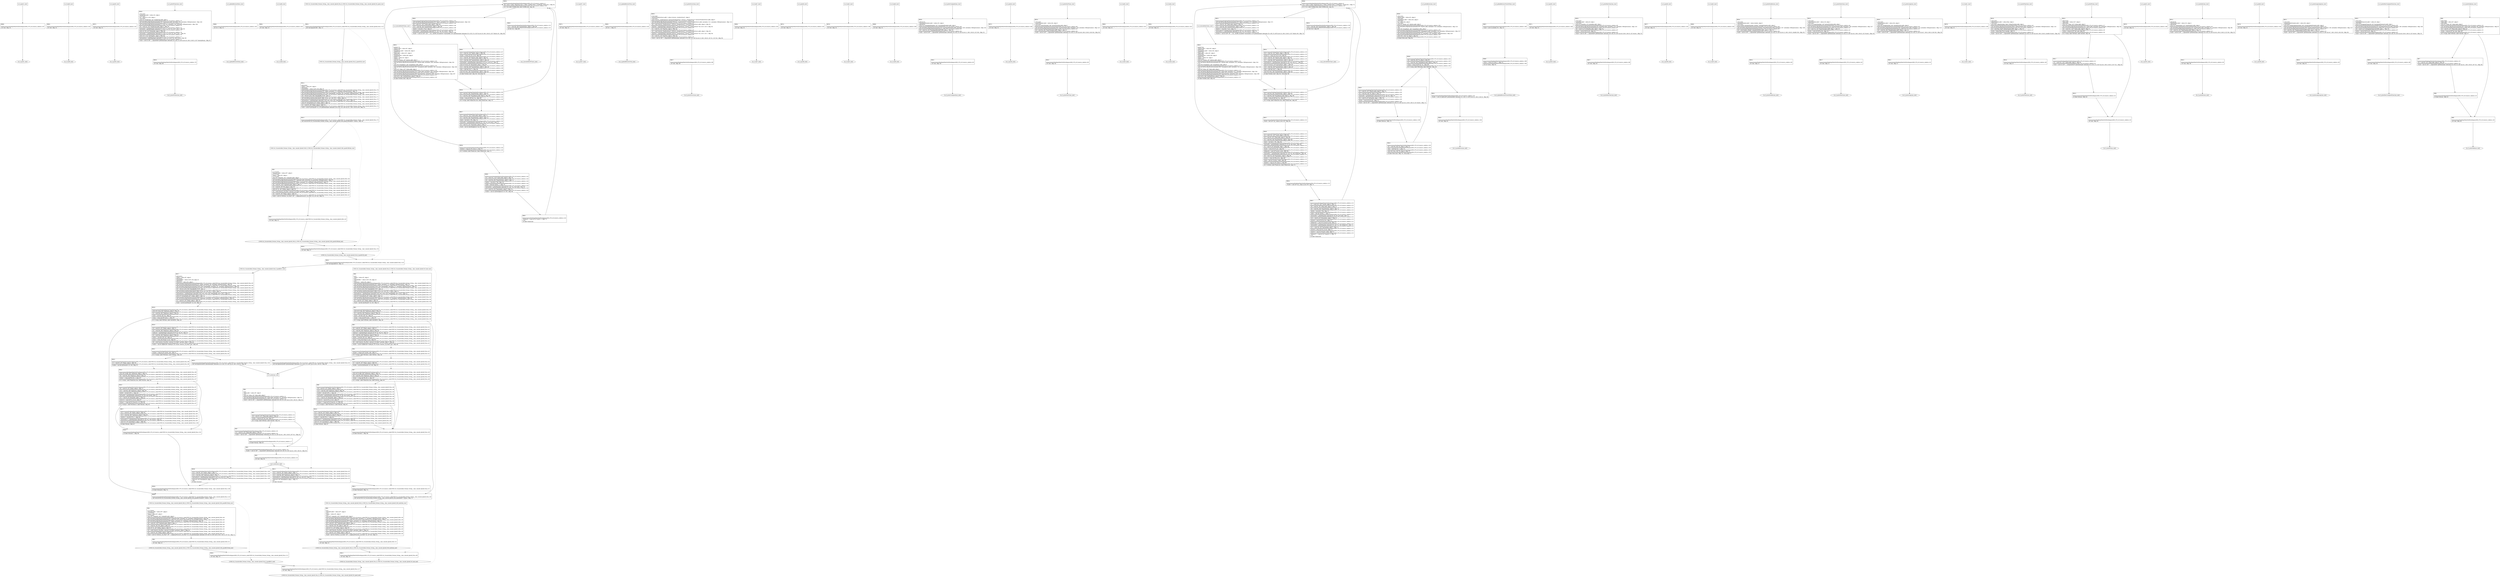digraph "icfg graph" {
BBio_ll_good1_end [label="{io_ll_good1_end}"];
BBio_ll_bad6_end [label="{io_ll_bad6_end}"];
BBio_ll_good5_end [label="{io_ll_good5_end}"];
BBio_ll_printWcharLine_end [label="{io_ll_printWcharLine_end}"];
BBio_ll_globalReturnsFalse_end [label="{io_ll_globalReturnsFalse_end}"];
BBio_ll_bad8_end [label="{io_ll_bad8_end}"];
BBCWE134_Uncontrolled_Format_String__char_console_fprintf_63a_ll_CWE134_Uncontrolled_Format_String__char_console_fprintf_63_good_end [label="{CWE134_Uncontrolled_Format_String__char_console_fprintf_63a_ll_CWE134_Uncontrolled_Format_String__char_console_fprintf_63_good_end}"];
BBio_ll_decodeHexWChars_end [label="{io_ll_decodeHexWChars_end}"];
BBio_ll_good7_end [label="{io_ll_good7_end}"];
BBio_ll_globalReturnsTrue_end [label="{io_ll_globalReturnsTrue_end}"];
BBio_ll_printStructLine_end [label="{io_ll_printStructLine_end}"];
BBio_ll_bad7_end [label="{io_ll_bad7_end}"];
BBio_ll_good6_end [label="{io_ll_good6_end}"];
BBio_ll_bad2_end [label="{io_ll_bad2_end}"];
BBio_ll_bad9_end [label="{io_ll_bad9_end}"];
BBio_ll_printUnsignedLine_end [label="{io_ll_printUnsignedLine_end}"];
BBio_ll_good4_end [label="{io_ll_good4_end}"];
BBio_ll_printSizeTLine_end [label="{io_ll_printSizeTLine_end}"];
BBio_ll_bad5_end [label="{io_ll_bad5_end}"];
BBio_ll_printLine_end [label="{io_ll_printLine_end}"];
BBio_ll_bad4_end [label="{io_ll_bad4_end}"];
BBCWE134_Uncontrolled_Format_String__char_console_fprintf_63a_ll_goodG2B_end [label="{CWE134_Uncontrolled_Format_String__char_console_fprintf_63a_ll_goodG2B_end}"];
BBio_ll_decodeHexChars_end [label="{io_ll_decodeHexChars_end}"];
BBio_ll_printBytesLine_end [label="{io_ll_printBytesLine_end}"];
BBio_ll_globalReturnsTrueOrFalse_end [label="{io_ll_globalReturnsTrueOrFalse_end}"];
BBio_ll_good3_end [label="{io_ll_good3_end}"];
BBio_ll_printHexCharLine_end [label="{io_ll_printHexCharLine_end}"];
BBCWE134_Uncontrolled_Format_String__char_console_fprintf_63a_ll_CWE134_Uncontrolled_Format_String__char_console_fprintf_63_bad_end [label="{CWE134_Uncontrolled_Format_String__char_console_fprintf_63a_ll_CWE134_Uncontrolled_Format_String__char_console_fprintf_63_bad_end}"];
BBio_ll_good9_end [label="{io_ll_good9_end}"];
BBio_ll_bad3_end [label="{io_ll_bad3_end}"];
BBio_ll_printDoubleLine_end [label="{io_ll_printDoubleLine_end}"];
BBio_ll_printShortLine_end [label="{io_ll_printShortLine_end}"];
BBio_ll_printLongLine_end [label="{io_ll_printLongLine_end}"];
BBCWE134_Uncontrolled_Format_String__char_console_fprintf_63b_ll_CWE134_Uncontrolled_Format_String__char_console_fprintf_63b_goodG2BSink_end [label="{CWE134_Uncontrolled_Format_String__char_console_fprintf_63b_ll_CWE134_Uncontrolled_Format_String__char_console_fprintf_63b_goodG2BSink_end}"];
BBio_ll_bad1_end [label="{io_ll_bad1_end}"];
BBCWE134_Uncontrolled_Format_String__char_console_fprintf_63a_ll_goodB2G_end [label="{CWE134_Uncontrolled_Format_String__char_console_fprintf_63a_ll_goodB2G_end}"];
BBio_ll_printFloatLine_end [label="{io_ll_printFloatLine_end}"];
BBio_ll_printWLine_end [label="{io_ll_printWLine_end}"];
BBio_ll_good2_end [label="{io_ll_good2_end}"];
BBio_ll_printIntLine_end [label="{io_ll_printIntLine_end}"];
BBio_ll_good8_end [label="{io_ll_good8_end}"];
BBCWE134_Uncontrolled_Format_String__char_console_fprintf_63b_ll_CWE134_Uncontrolled_Format_String__char_console_fprintf_63b_badSink_end [label="{CWE134_Uncontrolled_Format_String__char_console_fprintf_63b_ll_CWE134_Uncontrolled_Format_String__char_console_fprintf_63b_badSink_end}"];
BBio_ll_printLongLongLine_end [label="{io_ll_printLongLongLine_end}"];
BBio_ll_printHexUnsignedCharLine_end [label="{io_ll_printHexUnsignedCharLine_end}"];
BBio_ll_printSinkLine_end [label="{io_ll_printSinkLine_end}"];
BBCWE134_Uncontrolled_Format_String__char_console_fprintf_63b_ll_CWE134_Uncontrolled_Format_String__char_console_fprintf_63b_goodB2GSink_end [label="{CWE134_Uncontrolled_Format_String__char_console_fprintf_63b_ll_CWE134_Uncontrolled_Format_String__char_console_fprintf_63b_goodB2GSink_end}"];
BBio_ll_good1_start [label="{io_ll_good1_start}", shape=record];
io_ll_good1BB69 [label="{BB69:\l\l/home/raoxue/Desktop/MemVerif/workspace/000_079_421/source_code/io.c:187\l
  ret void, !dbg !52\l
}", shape=record];
BBio_ll_bad6_start [label="{io_ll_bad6_start}", shape=record];
io_ll_bad6BB83 [label="{BB83:\l\l/home/raoxue/Desktop/MemVerif/workspace/000_079_421/source_code/io.c:203\l
  ret void, !dbg !52\l
}", shape=record];
BBio_ll_good5_start [label="{io_ll_good5_start}", shape=record];
io_ll_good5BB73 [label="{BB73:\l\l/home/raoxue/Desktop/MemVerif/workspace/000_079_421/source_code/io.c:191\l
  ret void, !dbg !52\l
}", shape=record];
BBio_ll_printWcharLine_start [label="{io_ll_printWcharLine_start}", shape=record];
io_ll_printWcharLineBB28 [label="{BB28:\l\l/:76221952\l
  %wideChar.addr = alloca i32, align 4\l
/:76221952\l
  %s = alloca [2 x i32], align 4\l
/:76221952\l
  store i32 %wideChar, i32* %wideChar.addr, align 4\l
/home/raoxue/Desktop/MemVerif/workspace/000_079_421/source_code/io.c:70\l
  call void @llvm.dbg.declare(metadata i32* %wideChar.addr, metadata !162, metadata !DIExpression()), !dbg !163\l
/home/raoxue/Desktop/MemVerif/workspace/000_079_421/source_code/io.c:74\l
  call void @llvm.dbg.declare(metadata [2 x i32]* %s, metadata !164, metadata !DIExpression()), !dbg !168\l
/home/raoxue/Desktop/MemVerif/workspace/000_079_421/source_code/io.c:75\l
  %0 = load i32, i32* %wideChar.addr, align 4, !dbg !61\l
/home/raoxue/Desktop/MemVerif/workspace/000_079_421/source_code/io.c:75\l
  %arrayidx = getelementptr inbounds [2 x i32], [2 x i32]* %s, i64 0, i64 0, !dbg !62\l
/home/raoxue/Desktop/MemVerif/workspace/000_079_421/source_code/io.c:75\l
  store i32 %0, i32* %arrayidx, align 4, !dbg !63\l
/home/raoxue/Desktop/MemVerif/workspace/000_079_421/source_code/io.c:76\l
  %arrayidx1 = getelementptr inbounds [2 x i32], [2 x i32]* %s, i64 0, i64 1, !dbg !64\l
/home/raoxue/Desktop/MemVerif/workspace/000_079_421/source_code/io.c:76\l
  store i32 0, i32* %arrayidx1, align 4, !dbg !65\l
/home/raoxue/Desktop/MemVerif/workspace/000_079_421/source_code/io.c:77\l
  %arraydecay = getelementptr inbounds [2 x i32], [2 x i32]* %s, i64 0, i64 0, !dbg !66\l
/home/raoxue/Desktop/MemVerif/workspace/000_079_421/source_code/io.c:77\l
  %call = call i32 (i8*, ...) @printf(i8* getelementptr inbounds ([5 x i8], [5 x i8]* @.str.10, i64 0, i64 0), i32* %arraydecay), !dbg !67\l
}", shape=record];
io_ll_printWcharLineBB28 [label="{BB28:\l\l/:76221952\l
  %wideChar.addr = alloca i32, align 4\l
/:76221952\l
  %s = alloca [2 x i32], align 4\l
/:76221952\l
  store i32 %wideChar, i32* %wideChar.addr, align 4\l
/home/raoxue/Desktop/MemVerif/workspace/000_079_421/source_code/io.c:70\l
  call void @llvm.dbg.declare(metadata i32* %wideChar.addr, metadata !162, metadata !DIExpression()), !dbg !163\l
/home/raoxue/Desktop/MemVerif/workspace/000_079_421/source_code/io.c:74\l
  call void @llvm.dbg.declare(metadata [2 x i32]* %s, metadata !164, metadata !DIExpression()), !dbg !168\l
/home/raoxue/Desktop/MemVerif/workspace/000_079_421/source_code/io.c:75\l
  %0 = load i32, i32* %wideChar.addr, align 4, !dbg !61\l
/home/raoxue/Desktop/MemVerif/workspace/000_079_421/source_code/io.c:75\l
  %arrayidx = getelementptr inbounds [2 x i32], [2 x i32]* %s, i64 0, i64 0, !dbg !62\l
/home/raoxue/Desktop/MemVerif/workspace/000_079_421/source_code/io.c:75\l
  store i32 %0, i32* %arrayidx, align 4, !dbg !63\l
/home/raoxue/Desktop/MemVerif/workspace/000_079_421/source_code/io.c:76\l
  %arrayidx1 = getelementptr inbounds [2 x i32], [2 x i32]* %s, i64 0, i64 1, !dbg !64\l
/home/raoxue/Desktop/MemVerif/workspace/000_079_421/source_code/io.c:76\l
  store i32 0, i32* %arrayidx1, align 4, !dbg !65\l
/home/raoxue/Desktop/MemVerif/workspace/000_079_421/source_code/io.c:77\l
  %arraydecay = getelementptr inbounds [2 x i32], [2 x i32]* %s, i64 0, i64 0, !dbg !66\l
/home/raoxue/Desktop/MemVerif/workspace/000_079_421/source_code/io.c:77\l
  %call = call i32 (i8*, ...) @printf(i8* getelementptr inbounds ([5 x i8], [5 x i8]* @.str.10, i64 0, i64 0), i32* %arraydecay), !dbg !67\l
}", shape=record];
io_ll_printWcharLineBB29 [label="{BB29:\l\l/home/raoxue/Desktop/MemVerif/workspace/000_079_421/source_code/io.c:78\l
  ret void, !dbg !68\l
}", shape=record];
BBio_ll_globalReturnsFalse_start [label="{io_ll_globalReturnsFalse_start}", shape=record];
io_ll_globalReturnsFalseBB66 [label="{BB66:\l\l/home/raoxue/Desktop/MemVerif/workspace/000_079_421/source_code/io.c:163\l
  ret i32 0, !dbg !52\l
}", shape=record];
BBio_ll_bad8_start [label="{io_ll_bad8_start}", shape=record];
io_ll_bad8BB85 [label="{BB85:\l\l/home/raoxue/Desktop/MemVerif/workspace/000_079_421/source_code/io.c:205\l
  ret void, !dbg !52\l
}", shape=record];
BBCWE134_Uncontrolled_Format_String__char_console_fprintf_63a_ll_CWE134_Uncontrolled_Format_String__char_console_fprintf_63_good_start [label="{CWE134_Uncontrolled_Format_String__char_console_fprintf_63a_ll_CWE134_Uncontrolled_Format_String__char_console_fprintf_63_good_start}", shape=record];
CWE134_Uncontrolled_Format_String__char_console_fprintf_63a_ll_CWE134_Uncontrolled_Format_String__char_console_fprintf_63_goodBB31 [label="{BB31:\l\l/home/raoxue/Desktop/MemVerif/workspace/000_079_421/source_code/CWE134_Uncontrolled_Format_String__char_console_fprintf_63a.c:115\l
  call void @goodG2B(), !dbg !13\l
}", shape=record];
CWE134_Uncontrolled_Format_String__char_console_fprintf_63a_ll_CWE134_Uncontrolled_Format_String__char_console_fprintf_63_goodBB31 [label="{BB31:\l\l/home/raoxue/Desktop/MemVerif/workspace/000_079_421/source_code/CWE134_Uncontrolled_Format_String__char_console_fprintf_63a.c:115\l
  call void @goodG2B(), !dbg !13\l
}", shape=record];
CWE134_Uncontrolled_Format_String__char_console_fprintf_63a_ll_CWE134_Uncontrolled_Format_String__char_console_fprintf_63_goodBB32 [label="{BB32:\l\l/home/raoxue/Desktop/MemVerif/workspace/000_079_421/source_code/CWE134_Uncontrolled_Format_String__char_console_fprintf_63a.c:116\l
  call void @goodB2G(), !dbg !14\l
}", shape=record];
CWE134_Uncontrolled_Format_String__char_console_fprintf_63a_ll_CWE134_Uncontrolled_Format_String__char_console_fprintf_63_goodBB32 [label="{BB32:\l\l/home/raoxue/Desktop/MemVerif/workspace/000_079_421/source_code/CWE134_Uncontrolled_Format_String__char_console_fprintf_63a.c:116\l
  call void @goodB2G(), !dbg !14\l
}", shape=record];
CWE134_Uncontrolled_Format_String__char_console_fprintf_63a_ll_CWE134_Uncontrolled_Format_String__char_console_fprintf_63_goodBB33 [label="{BB33:\l\l/home/raoxue/Desktop/MemVerif/workspace/000_079_421/source_code/CWE134_Uncontrolled_Format_String__char_console_fprintf_63a.c:117\l
  ret void, !dbg !15\l
}", shape=record];
BBio_ll_decodeHexWChars_start [label="{io_ll_decodeHexWChars_start}", shape=record];
io_ll_decodeHexWCharsBB55 [label="{BB55:\l\l/:86383176\l
  %bytes.addr = alloca i8*, align 8\l
/:86383176\l
  %numBytes.addr = alloca i64, align 8\l
/:86383176\l
  %hex.addr = alloca i32*, align 8\l
/:86383176\l
  %numWritten = alloca i64, align 8\l
/:86383176\l
  %byte = alloca i32, align 4\l
/:86383176\l
  store i8* %bytes, i8** %bytes.addr, align 8\l
/home/raoxue/Desktop/MemVerif/workspace/000_079_421/source_code/io.c:135\l
  call void @llvm.dbg.declare(metadata i8** %bytes.addr, metadata !290, metadata !DIExpression()), !dbg !291\l
/:135\l
  store i64 %numBytes, i64* %numBytes.addr, align 8\l
/home/raoxue/Desktop/MemVerif/workspace/000_079_421/source_code/io.c:135\l
  call void @llvm.dbg.declare(metadata i64* %numBytes.addr, metadata !292, metadata !DIExpression()), !dbg !293\l
/:135\l
  store i32* %hex, i32** %hex.addr, align 8\l
/home/raoxue/Desktop/MemVerif/workspace/000_079_421/source_code/io.c:135\l
  call void @llvm.dbg.declare(metadata i32** %hex.addr, metadata !294, metadata !DIExpression()), !dbg !295\l
/home/raoxue/Desktop/MemVerif/workspace/000_079_421/source_code/io.c:137\l
  call void @llvm.dbg.declare(metadata i64* %numWritten, metadata !296, metadata !DIExpression()), !dbg !297\l
/home/raoxue/Desktop/MemVerif/workspace/000_079_421/source_code/io.c:137\l
  store i64 0, i64* %numWritten, align 8, !dbg !65\l
/home/raoxue/Desktop/MemVerif/workspace/000_079_421/source_code/io.c:143\l
  br label %while.cond, !dbg !66\l
}", shape=record];
io_ll_decodeHexWCharsBB56 [label="{BB56:\l\l/home/raoxue/Desktop/MemVerif/workspace/000_079_421/source_code/io.c:143\l
  %0 = load i64, i64* %numWritten, align 8, !dbg !67\l
/home/raoxue/Desktop/MemVerif/workspace/000_079_421/source_code/io.c:143\l
  %1 = load i64, i64* %numBytes.addr, align 8, !dbg !68\l
/home/raoxue/Desktop/MemVerif/workspace/000_079_421/source_code/io.c:143\l
  %cmp = icmp ult i64 %0, %1, !dbg !69\l
/home/raoxue/Desktop/MemVerif/workspace/000_079_421/source_code/io.c:143\l
  br i1 %cmp, label %land.lhs.true, label %land.end, !dbg !70\l
}", shape=record];
io_ll_decodeHexWCharsBB57 [label="{BB57:\l\l/home/raoxue/Desktop/MemVerif/workspace/000_079_421/source_code/io.c:143\l
  %2 = load i32*, i32** %hex.addr, align 8, !dbg !71\l
/home/raoxue/Desktop/MemVerif/workspace/000_079_421/source_code/io.c:143\l
  %3 = load i64, i64* %numWritten, align 8, !dbg !72\l
/home/raoxue/Desktop/MemVerif/workspace/000_079_421/source_code/io.c:143\l
  %mul = mul i64 2, %3, !dbg !73\l
/home/raoxue/Desktop/MemVerif/workspace/000_079_421/source_code/io.c:143\l
  %arrayidx = getelementptr inbounds i32, i32* %2, i64 %mul, !dbg !71\l
/home/raoxue/Desktop/MemVerif/workspace/000_079_421/source_code/io.c:143\l
  %4 = load i32, i32* %arrayidx, align 4, !dbg !71\l
/home/raoxue/Desktop/MemVerif/workspace/000_079_421/source_code/io.c:143\l
  %call = call i32 @iswxdigit(i32 %4) #5, !dbg !74\l
}", shape=record];
io_ll_decodeHexWCharsBB57 [label="{BB57:\l\l/home/raoxue/Desktop/MemVerif/workspace/000_079_421/source_code/io.c:143\l
  %2 = load i32*, i32** %hex.addr, align 8, !dbg !71\l
/home/raoxue/Desktop/MemVerif/workspace/000_079_421/source_code/io.c:143\l
  %3 = load i64, i64* %numWritten, align 8, !dbg !72\l
/home/raoxue/Desktop/MemVerif/workspace/000_079_421/source_code/io.c:143\l
  %mul = mul i64 2, %3, !dbg !73\l
/home/raoxue/Desktop/MemVerif/workspace/000_079_421/source_code/io.c:143\l
  %arrayidx = getelementptr inbounds i32, i32* %2, i64 %mul, !dbg !71\l
/home/raoxue/Desktop/MemVerif/workspace/000_079_421/source_code/io.c:143\l
  %4 = load i32, i32* %arrayidx, align 4, !dbg !71\l
/home/raoxue/Desktop/MemVerif/workspace/000_079_421/source_code/io.c:143\l
  %call = call i32 @iswxdigit(i32 %4) #5, !dbg !74\l
}", shape=record];
io_ll_decodeHexWCharsBB59 [label="{BB59:\l\l/home/raoxue/Desktop/MemVerif/workspace/000_079_421/source_code/io.c:143\l
  %tobool = icmp ne i32 %call, 0, !dbg !74\l
/home/raoxue/Desktop/MemVerif/workspace/000_079_421/source_code/io.c:143\l
  br i1 %tobool, label %land.rhs, label %land.end, !dbg !75\l
}", shape=record];
io_ll_decodeHexWCharsBB60 [label="{BB60:\l\l/home/raoxue/Desktop/MemVerif/workspace/000_079_421/source_code/io.c:143\l
  %5 = load i32*, i32** %hex.addr, align 8, !dbg !76\l
/home/raoxue/Desktop/MemVerif/workspace/000_079_421/source_code/io.c:143\l
  %6 = load i64, i64* %numWritten, align 8, !dbg !77\l
/home/raoxue/Desktop/MemVerif/workspace/000_079_421/source_code/io.c:143\l
  %mul1 = mul i64 2, %6, !dbg !78\l
/home/raoxue/Desktop/MemVerif/workspace/000_079_421/source_code/io.c:143\l
  %add = add i64 %mul1, 1, !dbg !79\l
/home/raoxue/Desktop/MemVerif/workspace/000_079_421/source_code/io.c:143\l
  %arrayidx2 = getelementptr inbounds i32, i32* %5, i64 %add, !dbg !76\l
/home/raoxue/Desktop/MemVerif/workspace/000_079_421/source_code/io.c:143\l
  %7 = load i32, i32* %arrayidx2, align 4, !dbg !76\l
/home/raoxue/Desktop/MemVerif/workspace/000_079_421/source_code/io.c:143\l
  %call3 = call i32 @iswxdigit(i32 %7) #5, !dbg !80\l
}", shape=record];
io_ll_decodeHexWCharsBB60 [label="{BB60:\l\l/home/raoxue/Desktop/MemVerif/workspace/000_079_421/source_code/io.c:143\l
  %5 = load i32*, i32** %hex.addr, align 8, !dbg !76\l
/home/raoxue/Desktop/MemVerif/workspace/000_079_421/source_code/io.c:143\l
  %6 = load i64, i64* %numWritten, align 8, !dbg !77\l
/home/raoxue/Desktop/MemVerif/workspace/000_079_421/source_code/io.c:143\l
  %mul1 = mul i64 2, %6, !dbg !78\l
/home/raoxue/Desktop/MemVerif/workspace/000_079_421/source_code/io.c:143\l
  %add = add i64 %mul1, 1, !dbg !79\l
/home/raoxue/Desktop/MemVerif/workspace/000_079_421/source_code/io.c:143\l
  %arrayidx2 = getelementptr inbounds i32, i32* %5, i64 %add, !dbg !76\l
/home/raoxue/Desktop/MemVerif/workspace/000_079_421/source_code/io.c:143\l
  %7 = load i32, i32* %arrayidx2, align 4, !dbg !76\l
/home/raoxue/Desktop/MemVerif/workspace/000_079_421/source_code/io.c:143\l
  %call3 = call i32 @iswxdigit(i32 %7) #5, !dbg !80\l
}", shape=record];
io_ll_decodeHexWCharsBB61 [label="{BB61:\l\l/home/raoxue/Desktop/MemVerif/workspace/000_079_421/source_code/io.c:143\l
  %tobool4 = icmp ne i32 %call3, 0, !dbg !75\l
/:143\l
  br label %land.end\l
}", shape=record];
io_ll_decodeHexWCharsBB58 [label="{BB58:\l\l/home/raoxue/Desktop/MemVerif/workspace/000_079_421/source_code/io.c:0\l
  %8 = phi i1 [ false, %land.lhs.true ], [ false, %while.cond ], [ %tobool4, %land.rhs ], !dbg !81\l
/home/raoxue/Desktop/MemVerif/workspace/000_079_421/source_code/io.c:143\l
  br i1 %8, label %while.body, label %while.end, !dbg !66\l
}", shape=record];
io_ll_decodeHexWCharsBB62 [label="{BB62:\l\l/home/raoxue/Desktop/MemVerif/workspace/000_079_421/source_code/io.c:145\l
  call void @llvm.dbg.declare(metadata i32* %byte, metadata !314, metadata !DIExpression()), !dbg !316\l
/home/raoxue/Desktop/MemVerif/workspace/000_079_421/source_code/io.c:146\l
  %9 = load i32*, i32** %hex.addr, align 8, !dbg !85\l
/home/raoxue/Desktop/MemVerif/workspace/000_079_421/source_code/io.c:146\l
  %10 = load i64, i64* %numWritten, align 8, !dbg !86\l
/home/raoxue/Desktop/MemVerif/workspace/000_079_421/source_code/io.c:146\l
  %mul5 = mul i64 2, %10, !dbg !87\l
/home/raoxue/Desktop/MemVerif/workspace/000_079_421/source_code/io.c:146\l
  %arrayidx6 = getelementptr inbounds i32, i32* %9, i64 %mul5, !dbg !85\l
/home/raoxue/Desktop/MemVerif/workspace/000_079_421/source_code/io.c:146\l
  %call7 = call i32 (i32*, i32*, ...) @__isoc99_swscanf(i32* %arrayidx6, i32* getelementptr inbounds ([5 x i32], [5 x i32]* @.str.16, i64 0, i64 0), i32* %byte) #5, !dbg !88\l
}", shape=record];
io_ll_decodeHexWCharsBB62 [label="{BB62:\l\l/home/raoxue/Desktop/MemVerif/workspace/000_079_421/source_code/io.c:145\l
  call void @llvm.dbg.declare(metadata i32* %byte, metadata !314, metadata !DIExpression()), !dbg !316\l
/home/raoxue/Desktop/MemVerif/workspace/000_079_421/source_code/io.c:146\l
  %9 = load i32*, i32** %hex.addr, align 8, !dbg !85\l
/home/raoxue/Desktop/MemVerif/workspace/000_079_421/source_code/io.c:146\l
  %10 = load i64, i64* %numWritten, align 8, !dbg !86\l
/home/raoxue/Desktop/MemVerif/workspace/000_079_421/source_code/io.c:146\l
  %mul5 = mul i64 2, %10, !dbg !87\l
/home/raoxue/Desktop/MemVerif/workspace/000_079_421/source_code/io.c:146\l
  %arrayidx6 = getelementptr inbounds i32, i32* %9, i64 %mul5, !dbg !85\l
/home/raoxue/Desktop/MemVerif/workspace/000_079_421/source_code/io.c:146\l
  %call7 = call i32 (i32*, i32*, ...) @__isoc99_swscanf(i32* %arrayidx6, i32* getelementptr inbounds ([5 x i32], [5 x i32]* @.str.16, i64 0, i64 0), i32* %byte) #5, !dbg !88\l
}", shape=record];
io_ll_decodeHexWCharsBB64 [label="{BB64:\l\l/home/raoxue/Desktop/MemVerif/workspace/000_079_421/source_code/io.c:147\l
  %11 = load i32, i32* %byte, align 4, !dbg !89\l
/home/raoxue/Desktop/MemVerif/workspace/000_079_421/source_code/io.c:147\l
  %conv = trunc i32 %11 to i8, !dbg !90\l
/home/raoxue/Desktop/MemVerif/workspace/000_079_421/source_code/io.c:147\l
  %12 = load i8*, i8** %bytes.addr, align 8, !dbg !91\l
/home/raoxue/Desktop/MemVerif/workspace/000_079_421/source_code/io.c:147\l
  %13 = load i64, i64* %numWritten, align 8, !dbg !92\l
/home/raoxue/Desktop/MemVerif/workspace/000_079_421/source_code/io.c:147\l
  %arrayidx8 = getelementptr inbounds i8, i8* %12, i64 %13, !dbg !91\l
/home/raoxue/Desktop/MemVerif/workspace/000_079_421/source_code/io.c:147\l
  store i8 %conv, i8* %arrayidx8, align 1, !dbg !93\l
/home/raoxue/Desktop/MemVerif/workspace/000_079_421/source_code/io.c:148\l
  %14 = load i64, i64* %numWritten, align 8, !dbg !94\l
/home/raoxue/Desktop/MemVerif/workspace/000_079_421/source_code/io.c:148\l
  %inc = add i64 %14, 1, !dbg !94\l
/home/raoxue/Desktop/MemVerif/workspace/000_079_421/source_code/io.c:148\l
  store i64 %inc, i64* %numWritten, align 8, !dbg !94\l
/home/raoxue/Desktop/MemVerif/workspace/000_079_421/source_code/io.c:143\l
  br label %while.cond, !dbg !66, !llvm.loop !95\l
}", shape=record];
io_ll_decodeHexWCharsBB63 [label="{BB63:\l\l/home/raoxue/Desktop/MemVerif/workspace/000_079_421/source_code/io.c:151\l
  %15 = load i64, i64* %numWritten, align 8, !dbg !98\l
/home/raoxue/Desktop/MemVerif/workspace/000_079_421/source_code/io.c:151\l
  ret i64 %15, !dbg !99\l
}", shape=record];
BBio_ll_good7_start [label="{io_ll_good7_start}", shape=record];
io_ll_good7BB75 [label="{BB75:\l\l/home/raoxue/Desktop/MemVerif/workspace/000_079_421/source_code/io.c:193\l
  ret void, !dbg !52\l
}", shape=record];
BBio_ll_globalReturnsTrue_start [label="{io_ll_globalReturnsTrue_start}", shape=record];
io_ll_globalReturnsTrueBB65 [label="{BB65:\l\l/home/raoxue/Desktop/MemVerif/workspace/000_079_421/source_code/io.c:158\l
  ret i32 1, !dbg !52\l
}", shape=record];
BBio_ll_printStructLine_start [label="{io_ll_printStructLine_start}", shape=record];
io_ll_printStructLineBB36 [label="{BB36:\l\l/:76221952\l
  %structTwoIntsStruct.addr = alloca %struct._twoIntsStruct*, align 8\l
/:76221952\l
  store %struct._twoIntsStruct* %structTwoIntsStruct, %struct._twoIntsStruct** %structTwoIntsStruct.addr, align 8\l
/home/raoxue/Desktop/MemVerif/workspace/000_079_421/source_code/io.c:95\l
  call void @llvm.dbg.declare(metadata %struct._twoIntsStruct** %structTwoIntsStruct.addr, metadata !212, metadata !DIExpression()), !dbg !213\l
/home/raoxue/Desktop/MemVerif/workspace/000_079_421/source_code/io.c:97\l
  %0 = load %struct._twoIntsStruct*, %struct._twoIntsStruct** %structTwoIntsStruct.addr, align 8, !dbg !61\l
/home/raoxue/Desktop/MemVerif/workspace/000_079_421/source_code/io.c:97\l
  %intOne = getelementptr inbounds %struct._twoIntsStruct, %struct._twoIntsStruct* %0, i32 0, i32 0, !dbg !62\l
/home/raoxue/Desktop/MemVerif/workspace/000_079_421/source_code/io.c:97\l
  %1 = load i32, i32* %intOne, align 4, !dbg !62\l
/home/raoxue/Desktop/MemVerif/workspace/000_079_421/source_code/io.c:97\l
  %2 = load %struct._twoIntsStruct*, %struct._twoIntsStruct** %structTwoIntsStruct.addr, align 8, !dbg !63\l
/home/raoxue/Desktop/MemVerif/workspace/000_079_421/source_code/io.c:97\l
  %intTwo = getelementptr inbounds %struct._twoIntsStruct, %struct._twoIntsStruct* %2, i32 0, i32 1, !dbg !64\l
/home/raoxue/Desktop/MemVerif/workspace/000_079_421/source_code/io.c:97\l
  %3 = load i32, i32* %intTwo, align 4, !dbg !64\l
/home/raoxue/Desktop/MemVerif/workspace/000_079_421/source_code/io.c:97\l
  %call = call i32 (i8*, ...) @printf(i8* getelementptr inbounds ([10 x i8], [10 x i8]* @.str.13, i64 0, i64 0), i32 %1, i32 %3), !dbg !65\l
}", shape=record];
io_ll_printStructLineBB36 [label="{BB36:\l\l/:76221952\l
  %structTwoIntsStruct.addr = alloca %struct._twoIntsStruct*, align 8\l
/:76221952\l
  store %struct._twoIntsStruct* %structTwoIntsStruct, %struct._twoIntsStruct** %structTwoIntsStruct.addr, align 8\l
/home/raoxue/Desktop/MemVerif/workspace/000_079_421/source_code/io.c:95\l
  call void @llvm.dbg.declare(metadata %struct._twoIntsStruct** %structTwoIntsStruct.addr, metadata !212, metadata !DIExpression()), !dbg !213\l
/home/raoxue/Desktop/MemVerif/workspace/000_079_421/source_code/io.c:97\l
  %0 = load %struct._twoIntsStruct*, %struct._twoIntsStruct** %structTwoIntsStruct.addr, align 8, !dbg !61\l
/home/raoxue/Desktop/MemVerif/workspace/000_079_421/source_code/io.c:97\l
  %intOne = getelementptr inbounds %struct._twoIntsStruct, %struct._twoIntsStruct* %0, i32 0, i32 0, !dbg !62\l
/home/raoxue/Desktop/MemVerif/workspace/000_079_421/source_code/io.c:97\l
  %1 = load i32, i32* %intOne, align 4, !dbg !62\l
/home/raoxue/Desktop/MemVerif/workspace/000_079_421/source_code/io.c:97\l
  %2 = load %struct._twoIntsStruct*, %struct._twoIntsStruct** %structTwoIntsStruct.addr, align 8, !dbg !63\l
/home/raoxue/Desktop/MemVerif/workspace/000_079_421/source_code/io.c:97\l
  %intTwo = getelementptr inbounds %struct._twoIntsStruct, %struct._twoIntsStruct* %2, i32 0, i32 1, !dbg !64\l
/home/raoxue/Desktop/MemVerif/workspace/000_079_421/source_code/io.c:97\l
  %3 = load i32, i32* %intTwo, align 4, !dbg !64\l
/home/raoxue/Desktop/MemVerif/workspace/000_079_421/source_code/io.c:97\l
  %call = call i32 (i8*, ...) @printf(i8* getelementptr inbounds ([10 x i8], [10 x i8]* @.str.13, i64 0, i64 0), i32 %1, i32 %3), !dbg !65\l
}", shape=record];
io_ll_printStructLineBB37 [label="{BB37:\l\l/home/raoxue/Desktop/MemVerif/workspace/000_079_421/source_code/io.c:98\l
  ret void, !dbg !66\l
}", shape=record];
BBio_ll_bad7_start [label="{io_ll_bad7_start}", shape=record];
io_ll_bad7BB84 [label="{BB84:\l\l/home/raoxue/Desktop/MemVerif/workspace/000_079_421/source_code/io.c:204\l
  ret void, !dbg !52\l
}", shape=record];
BBio_ll_good6_start [label="{io_ll_good6_start}", shape=record];
io_ll_good6BB74 [label="{BB74:\l\l/home/raoxue/Desktop/MemVerif/workspace/000_079_421/source_code/io.c:192\l
  ret void, !dbg !52\l
}", shape=record];
BBio_ll_bad2_start [label="{io_ll_bad2_start}", shape=record];
io_ll_bad2BB79 [label="{BB79:\l\l/home/raoxue/Desktop/MemVerif/workspace/000_079_421/source_code/io.c:199\l
  ret void, !dbg !52\l
}", shape=record];
BBio_ll_bad9_start [label="{io_ll_bad9_start}", shape=record];
io_ll_bad9BB86 [label="{BB86:\l\l/home/raoxue/Desktop/MemVerif/workspace/000_079_421/source_code/io.c:206\l
  ret void, !dbg !52\l
}", shape=record];
BBio_ll_printUnsignedLine_start [label="{io_ll_printUnsignedLine_start}", shape=record];
io_ll_printUnsignedLineBB30 [label="{BB30:\l\l/:86544216\l
  %unsignedNumber.addr = alloca i32, align 4\l
/:86544216\l
  store i32 %unsignedNumber, i32* %unsignedNumber.addr, align 4\l
/home/raoxue/Desktop/MemVerif/workspace/000_079_421/source_code/io.c:80\l
  call void @llvm.dbg.declare(metadata i32* %unsignedNumber.addr, metadata !180, metadata !DIExpression()), !dbg !181\l
/home/raoxue/Desktop/MemVerif/workspace/000_079_421/source_code/io.c:82\l
  %0 = load i32, i32* %unsignedNumber.addr, align 4, !dbg !54\l
/home/raoxue/Desktop/MemVerif/workspace/000_079_421/source_code/io.c:82\l
  %call = call i32 (i8*, ...) @printf(i8* getelementptr inbounds ([4 x i8], [4 x i8]* @.str.11, i64 0, i64 0), i32 %0), !dbg !55\l
}", shape=record];
io_ll_printUnsignedLineBB30 [label="{BB30:\l\l/:86544216\l
  %unsignedNumber.addr = alloca i32, align 4\l
/:86544216\l
  store i32 %unsignedNumber, i32* %unsignedNumber.addr, align 4\l
/home/raoxue/Desktop/MemVerif/workspace/000_079_421/source_code/io.c:80\l
  call void @llvm.dbg.declare(metadata i32* %unsignedNumber.addr, metadata !180, metadata !DIExpression()), !dbg !181\l
/home/raoxue/Desktop/MemVerif/workspace/000_079_421/source_code/io.c:82\l
  %0 = load i32, i32* %unsignedNumber.addr, align 4, !dbg !54\l
/home/raoxue/Desktop/MemVerif/workspace/000_079_421/source_code/io.c:82\l
  %call = call i32 (i8*, ...) @printf(i8* getelementptr inbounds ([4 x i8], [4 x i8]* @.str.11, i64 0, i64 0), i32 %0), !dbg !55\l
}", shape=record];
io_ll_printUnsignedLineBB31 [label="{BB31:\l\l/home/raoxue/Desktop/MemVerif/workspace/000_079_421/source_code/io.c:83\l
  ret void, !dbg !56\l
}", shape=record];
BBio_ll_good4_start [label="{io_ll_good4_start}", shape=record];
io_ll_good4BB72 [label="{BB72:\l\l/home/raoxue/Desktop/MemVerif/workspace/000_079_421/source_code/io.c:190\l
  ret void, !dbg !52\l
}", shape=record];
BBio_ll_printSizeTLine_start [label="{io_ll_printSizeTLine_start}", shape=record];
io_ll_printSizeTLineBB24 [label="{BB24:\l\l/:76221952\l
  %sizeTNumber.addr = alloca i64, align 8\l
/:76221952\l
  store i64 %sizeTNumber, i64* %sizeTNumber.addr, align 8\l
/home/raoxue/Desktop/MemVerif/workspace/000_079_421/source_code/io.c:60\l
  call void @llvm.dbg.declare(metadata i64* %sizeTNumber.addr, metadata !146, metadata !DIExpression()), !dbg !147\l
/home/raoxue/Desktop/MemVerif/workspace/000_079_421/source_code/io.c:62\l
  %0 = load i64, i64* %sizeTNumber.addr, align 8, !dbg !57\l
/home/raoxue/Desktop/MemVerif/workspace/000_079_421/source_code/io.c:62\l
  %call = call i32 (i8*, ...) @printf(i8* getelementptr inbounds ([5 x i8], [5 x i8]* @.str.8, i64 0, i64 0), i64 %0), !dbg !58\l
}", shape=record];
io_ll_printSizeTLineBB24 [label="{BB24:\l\l/:76221952\l
  %sizeTNumber.addr = alloca i64, align 8\l
/:76221952\l
  store i64 %sizeTNumber, i64* %sizeTNumber.addr, align 8\l
/home/raoxue/Desktop/MemVerif/workspace/000_079_421/source_code/io.c:60\l
  call void @llvm.dbg.declare(metadata i64* %sizeTNumber.addr, metadata !146, metadata !DIExpression()), !dbg !147\l
/home/raoxue/Desktop/MemVerif/workspace/000_079_421/source_code/io.c:62\l
  %0 = load i64, i64* %sizeTNumber.addr, align 8, !dbg !57\l
/home/raoxue/Desktop/MemVerif/workspace/000_079_421/source_code/io.c:62\l
  %call = call i32 (i8*, ...) @printf(i8* getelementptr inbounds ([5 x i8], [5 x i8]* @.str.8, i64 0, i64 0), i64 %0), !dbg !58\l
}", shape=record];
io_ll_printSizeTLineBB25 [label="{BB25:\l\l/home/raoxue/Desktop/MemVerif/workspace/000_079_421/source_code/io.c:63\l
  ret void, !dbg !59\l
}", shape=record];
BBio_ll_bad5_start [label="{io_ll_bad5_start}", shape=record];
io_ll_bad5BB82 [label="{BB82:\l\l/home/raoxue/Desktop/MemVerif/workspace/000_079_421/source_code/io.c:202\l
  ret void, !dbg !52\l
}", shape=record];
BBio_ll_printLine_start [label="{io_ll_printLine_start}", shape=record];
io_ll_printLineBB0 [label="{BB0:\l\l/:415\l
  %line.addr = alloca i8*, align 8\l
/:415\l
  store i8* %line, i8** %line.addr, align 8\l
/home/raoxue/Desktop/MemVerif/workspace/000_079_421/source_code/io.c:11\l
  call void @llvm.dbg.declare(metadata i8** %line.addr, metadata !52, metadata !DIExpression()), !dbg !53\l
/home/raoxue/Desktop/MemVerif/workspace/000_079_421/source_code/io.c:13\l
  %call = call i32 (i8*, ...) @printf(i8* getelementptr inbounds ([9 x i8], [9 x i8]* @.str, i64 0, i64 0)), !dbg !54\l
}", shape=record];
io_ll_printLineBB0 [label="{BB0:\l\l/:415\l
  %line.addr = alloca i8*, align 8\l
/:415\l
  store i8* %line, i8** %line.addr, align 8\l
/home/raoxue/Desktop/MemVerif/workspace/000_079_421/source_code/io.c:11\l
  call void @llvm.dbg.declare(metadata i8** %line.addr, metadata !52, metadata !DIExpression()), !dbg !53\l
/home/raoxue/Desktop/MemVerif/workspace/000_079_421/source_code/io.c:13\l
  %call = call i32 (i8*, ...) @printf(i8* getelementptr inbounds ([9 x i8], [9 x i8]* @.str, i64 0, i64 0)), !dbg !54\l
}", shape=record];
io_ll_printLineBB1 [label="{BB1:\l\l/home/raoxue/Desktop/MemVerif/workspace/000_079_421/source_code/io.c:14\l
  %0 = load i8*, i8** %line.addr, align 8, !dbg !55\l
/home/raoxue/Desktop/MemVerif/workspace/000_079_421/source_code/io.c:14\l
  %cmp = icmp ne i8* %0, null, !dbg !57\l
/home/raoxue/Desktop/MemVerif/workspace/000_079_421/source_code/io.c:14\l
  br i1 %cmp, label %if.then, label %if.end, !dbg !58\l
}", shape=record];
io_ll_printLineBB2 [label="{BB2:\l\l/home/raoxue/Desktop/MemVerif/workspace/000_079_421/source_code/io.c:16\l
  %1 = load i8*, i8** %line.addr, align 8, !dbg !59\l
/home/raoxue/Desktop/MemVerif/workspace/000_079_421/source_code/io.c:16\l
  %call1 = call i32 (i8*, ...) @printf(i8* getelementptr inbounds ([4 x i8], [4 x i8]* @.str.1, i64 0, i64 0), i8* %1), !dbg !61\l
}", shape=record];
io_ll_printLineBB2 [label="{BB2:\l\l/home/raoxue/Desktop/MemVerif/workspace/000_079_421/source_code/io.c:16\l
  %1 = load i8*, i8** %line.addr, align 8, !dbg !59\l
/home/raoxue/Desktop/MemVerif/workspace/000_079_421/source_code/io.c:16\l
  %call1 = call i32 (i8*, ...) @printf(i8* getelementptr inbounds ([4 x i8], [4 x i8]* @.str.1, i64 0, i64 0), i8* %1), !dbg !61\l
}", shape=record];
io_ll_printLineBB4 [label="{BB4:\l\l/home/raoxue/Desktop/MemVerif/workspace/000_079_421/source_code/io.c:17\l
  br label %if.end, !dbg !62\l
}", shape=record];
io_ll_printLineBB3 [label="{BB3:\l\l/home/raoxue/Desktop/MemVerif/workspace/000_079_421/source_code/io.c:18\l
  %call2 = call i32 (i8*, ...) @printf(i8* getelementptr inbounds ([9 x i8], [9 x i8]* @.str.2, i64 0, i64 0)), !dbg !63\l
}", shape=record];
io_ll_printLineBB3 [label="{BB3:\l\l/home/raoxue/Desktop/MemVerif/workspace/000_079_421/source_code/io.c:18\l
  %call2 = call i32 (i8*, ...) @printf(i8* getelementptr inbounds ([9 x i8], [9 x i8]* @.str.2, i64 0, i64 0)), !dbg !63\l
}", shape=record];
io_ll_printLineBB5 [label="{BB5:\l\l/home/raoxue/Desktop/MemVerif/workspace/000_079_421/source_code/io.c:19\l
  ret void, !dbg !64\l
}", shape=record];
BBio_ll_bad4_start [label="{io_ll_bad4_start}", shape=record];
io_ll_bad4BB81 [label="{BB81:\l\l/home/raoxue/Desktop/MemVerif/workspace/000_079_421/source_code/io.c:201\l
  ret void, !dbg !52\l
}", shape=record];
BBCWE134_Uncontrolled_Format_String__char_console_fprintf_63a_ll_goodG2B_start [label="{CWE134_Uncontrolled_Format_String__char_console_fprintf_63a_ll_goodG2B_start}", shape=record];
CWE134_Uncontrolled_Format_String__char_console_fprintf_63a_ll_goodG2BBB14 [label="{BB14:\l\l/:90542632\l
  %data = alloca i8*, align 8\l
/:90542632\l
  %dataBuffer = alloca [100 x i8], align 16\l
/home/raoxue/Desktop/MemVerif/workspace/000_079_421/source_code/CWE134_Uncontrolled_Format_String__char_console_fprintf_63a.c:70\l
  call void @llvm.dbg.declare(metadata i8** %data, metadata !78, metadata !DIExpression()), !dbg !79\l
/home/raoxue/Desktop/MemVerif/workspace/000_079_421/source_code/CWE134_Uncontrolled_Format_String__char_console_fprintf_63a.c:71\l
  call void @llvm.dbg.declare(metadata [100 x i8]* %dataBuffer, metadata !80, metadata !DIExpression()), !dbg !81\l
/home/raoxue/Desktop/MemVerif/workspace/000_079_421/source_code/CWE134_Uncontrolled_Format_String__char_console_fprintf_63a.c:71\l
  %0 = bitcast [100 x i8]* %dataBuffer to i8*, !dbg !21\l
/home/raoxue/Desktop/MemVerif/workspace/000_079_421/source_code/CWE134_Uncontrolled_Format_String__char_console_fprintf_63a.c:71\l
  call void @llvm.memset.p0i8.i64(i8* align 16 %0, i8 0, i64 100, i1 false), !dbg !21\l
/home/raoxue/Desktop/MemVerif/workspace/000_079_421/source_code/CWE134_Uncontrolled_Format_String__char_console_fprintf_63a.c:72\l
  %arraydecay = getelementptr inbounds [100 x i8], [100 x i8]* %dataBuffer, i64 0, i64 0, !dbg !22\l
/home/raoxue/Desktop/MemVerif/workspace/000_079_421/source_code/CWE134_Uncontrolled_Format_String__char_console_fprintf_63a.c:72\l
  store i8* %arraydecay, i8** %data, align 8, !dbg !23\l
/home/raoxue/Desktop/MemVerif/workspace/000_079_421/source_code/CWE134_Uncontrolled_Format_String__char_console_fprintf_63a.c:74\l
  %1 = load i8*, i8** %data, align 8, !dbg !24\l
/home/raoxue/Desktop/MemVerif/workspace/000_079_421/source_code/CWE134_Uncontrolled_Format_String__char_console_fprintf_63a.c:74\l
  %call = call i8* @strcpy(i8* %1, i8* getelementptr inbounds ([16 x i8], [16 x i8]* @.str.1, i64 0, i64 0)) #6, !dbg !25\l
}", shape=record];
CWE134_Uncontrolled_Format_String__char_console_fprintf_63a_ll_goodG2BBB14 [label="{BB14:\l\l/:90542632\l
  %data = alloca i8*, align 8\l
/:90542632\l
  %dataBuffer = alloca [100 x i8], align 16\l
/home/raoxue/Desktop/MemVerif/workspace/000_079_421/source_code/CWE134_Uncontrolled_Format_String__char_console_fprintf_63a.c:70\l
  call void @llvm.dbg.declare(metadata i8** %data, metadata !78, metadata !DIExpression()), !dbg !79\l
/home/raoxue/Desktop/MemVerif/workspace/000_079_421/source_code/CWE134_Uncontrolled_Format_String__char_console_fprintf_63a.c:71\l
  call void @llvm.dbg.declare(metadata [100 x i8]* %dataBuffer, metadata !80, metadata !DIExpression()), !dbg !81\l
/home/raoxue/Desktop/MemVerif/workspace/000_079_421/source_code/CWE134_Uncontrolled_Format_String__char_console_fprintf_63a.c:71\l
  %0 = bitcast [100 x i8]* %dataBuffer to i8*, !dbg !21\l
/home/raoxue/Desktop/MemVerif/workspace/000_079_421/source_code/CWE134_Uncontrolled_Format_String__char_console_fprintf_63a.c:71\l
  call void @llvm.memset.p0i8.i64(i8* align 16 %0, i8 0, i64 100, i1 false), !dbg !21\l
/home/raoxue/Desktop/MemVerif/workspace/000_079_421/source_code/CWE134_Uncontrolled_Format_String__char_console_fprintf_63a.c:72\l
  %arraydecay = getelementptr inbounds [100 x i8], [100 x i8]* %dataBuffer, i64 0, i64 0, !dbg !22\l
/home/raoxue/Desktop/MemVerif/workspace/000_079_421/source_code/CWE134_Uncontrolled_Format_String__char_console_fprintf_63a.c:72\l
  store i8* %arraydecay, i8** %data, align 8, !dbg !23\l
/home/raoxue/Desktop/MemVerif/workspace/000_079_421/source_code/CWE134_Uncontrolled_Format_String__char_console_fprintf_63a.c:74\l
  %1 = load i8*, i8** %data, align 8, !dbg !24\l
/home/raoxue/Desktop/MemVerif/workspace/000_079_421/source_code/CWE134_Uncontrolled_Format_String__char_console_fprintf_63a.c:74\l
  %call = call i8* @strcpy(i8* %1, i8* getelementptr inbounds ([16 x i8], [16 x i8]* @.str.1, i64 0, i64 0)) #6, !dbg !25\l
}", shape=record];
CWE134_Uncontrolled_Format_String__char_console_fprintf_63a_ll_goodG2BBB15 [label="{BB15:\l\l/home/raoxue/Desktop/MemVerif/workspace/000_079_421/source_code/CWE134_Uncontrolled_Format_String__char_console_fprintf_63a.c:75\l
  call void @CWE134_Uncontrolled_Format_String__char_console_fprintf_63b_goodG2BSink(i8** %data), !dbg !26\l
}", shape=record];
CWE134_Uncontrolled_Format_String__char_console_fprintf_63a_ll_goodG2BBB15 [label="{BB15:\l\l/home/raoxue/Desktop/MemVerif/workspace/000_079_421/source_code/CWE134_Uncontrolled_Format_String__char_console_fprintf_63a.c:75\l
  call void @CWE134_Uncontrolled_Format_String__char_console_fprintf_63b_goodG2BSink(i8** %data), !dbg !26\l
}", shape=record];
CWE134_Uncontrolled_Format_String__char_console_fprintf_63a_ll_goodG2BBB16 [label="{BB16:\l\l/home/raoxue/Desktop/MemVerif/workspace/000_079_421/source_code/CWE134_Uncontrolled_Format_String__char_console_fprintf_63a.c:76\l
  ret void, !dbg !27\l
}", shape=record];
BBio_ll_decodeHexChars_start [label="{io_ll_decodeHexChars_start}", shape=record];
io_ll_decodeHexCharsBB45 [label="{BB45:\l\l/:86397504\l
  %bytes.addr = alloca i8*, align 8\l
/:86397504\l
  %numBytes.addr = alloca i64, align 8\l
/:86397504\l
  %hex.addr = alloca i8*, align 8\l
/:86397504\l
  %numWritten = alloca i64, align 8\l
/:86397504\l
  %byte = alloca i32, align 4\l
/:86397504\l
  store i8* %bytes, i8** %bytes.addr, align 8\l
/home/raoxue/Desktop/MemVerif/workspace/000_079_421/source_code/io.c:113\l
  call void @llvm.dbg.declare(metadata i8** %bytes.addr, metadata !253, metadata !DIExpression()), !dbg !254\l
/:113\l
  store i64 %numBytes, i64* %numBytes.addr, align 8\l
/home/raoxue/Desktop/MemVerif/workspace/000_079_421/source_code/io.c:113\l
  call void @llvm.dbg.declare(metadata i64* %numBytes.addr, metadata !255, metadata !DIExpression()), !dbg !256\l
/:113\l
  store i8* %hex, i8** %hex.addr, align 8\l
/home/raoxue/Desktop/MemVerif/workspace/000_079_421/source_code/io.c:113\l
  call void @llvm.dbg.declare(metadata i8** %hex.addr, metadata !257, metadata !DIExpression()), !dbg !258\l
/home/raoxue/Desktop/MemVerif/workspace/000_079_421/source_code/io.c:115\l
  call void @llvm.dbg.declare(metadata i64* %numWritten, metadata !259, metadata !DIExpression()), !dbg !260\l
/home/raoxue/Desktop/MemVerif/workspace/000_079_421/source_code/io.c:115\l
  store i64 0, i64* %numWritten, align 8, !dbg !63\l
/home/raoxue/Desktop/MemVerif/workspace/000_079_421/source_code/io.c:121\l
  br label %while.cond, !dbg !64\l
}", shape=record];
io_ll_decodeHexCharsBB46 [label="{BB46:\l\l/home/raoxue/Desktop/MemVerif/workspace/000_079_421/source_code/io.c:121\l
  %0 = load i64, i64* %numWritten, align 8, !dbg !65\l
/home/raoxue/Desktop/MemVerif/workspace/000_079_421/source_code/io.c:121\l
  %1 = load i64, i64* %numBytes.addr, align 8, !dbg !66\l
/home/raoxue/Desktop/MemVerif/workspace/000_079_421/source_code/io.c:121\l
  %cmp = icmp ult i64 %0, %1, !dbg !67\l
/home/raoxue/Desktop/MemVerif/workspace/000_079_421/source_code/io.c:121\l
  br i1 %cmp, label %land.lhs.true, label %land.end, !dbg !68\l
}", shape=record];
io_ll_decodeHexCharsBB47 [label="{BB47:\l\l/home/raoxue/Desktop/MemVerif/workspace/000_079_421/source_code/io.c:121\l
  %call = call i16** @__ctype_b_loc() #5, !dbg !69\l
}", shape=record];
io_ll_decodeHexCharsBB47 [label="{BB47:\l\l/home/raoxue/Desktop/MemVerif/workspace/000_079_421/source_code/io.c:121\l
  %call = call i16** @__ctype_b_loc() #5, !dbg !69\l
}", shape=record];
io_ll_decodeHexCharsBB49 [label="{BB49:\l\l/home/raoxue/Desktop/MemVerif/workspace/000_079_421/source_code/io.c:121\l
  %2 = load i16*, i16** %call, align 8, !dbg !69\l
/home/raoxue/Desktop/MemVerif/workspace/000_079_421/source_code/io.c:121\l
  %3 = load i8*, i8** %hex.addr, align 8, !dbg !69\l
/home/raoxue/Desktop/MemVerif/workspace/000_079_421/source_code/io.c:121\l
  %4 = load i64, i64* %numWritten, align 8, !dbg !69\l
/home/raoxue/Desktop/MemVerif/workspace/000_079_421/source_code/io.c:121\l
  %mul = mul i64 2, %4, !dbg !69\l
/home/raoxue/Desktop/MemVerif/workspace/000_079_421/source_code/io.c:121\l
  %arrayidx = getelementptr inbounds i8, i8* %3, i64 %mul, !dbg !69\l
/home/raoxue/Desktop/MemVerif/workspace/000_079_421/source_code/io.c:121\l
  %5 = load i8, i8* %arrayidx, align 1, !dbg !69\l
/home/raoxue/Desktop/MemVerif/workspace/000_079_421/source_code/io.c:121\l
  %conv = sext i8 %5 to i32, !dbg !69\l
/home/raoxue/Desktop/MemVerif/workspace/000_079_421/source_code/io.c:121\l
  %idxprom = sext i32 %conv to i64, !dbg !69\l
/home/raoxue/Desktop/MemVerif/workspace/000_079_421/source_code/io.c:121\l
  %arrayidx1 = getelementptr inbounds i16, i16* %2, i64 %idxprom, !dbg !69\l
/home/raoxue/Desktop/MemVerif/workspace/000_079_421/source_code/io.c:121\l
  %6 = load i16, i16* %arrayidx1, align 2, !dbg !69\l
/home/raoxue/Desktop/MemVerif/workspace/000_079_421/source_code/io.c:121\l
  %conv2 = zext i16 %6 to i32, !dbg !69\l
/home/raoxue/Desktop/MemVerif/workspace/000_079_421/source_code/io.c:121\l
  %and = and i32 %conv2, 4096, !dbg !69\l
/home/raoxue/Desktop/MemVerif/workspace/000_079_421/source_code/io.c:121\l
  %tobool = icmp ne i32 %and, 0, !dbg !69\l
/home/raoxue/Desktop/MemVerif/workspace/000_079_421/source_code/io.c:121\l
  br i1 %tobool, label %land.rhs, label %land.end, !dbg !70\l
}", shape=record];
io_ll_decodeHexCharsBB50 [label="{BB50:\l\l/home/raoxue/Desktop/MemVerif/workspace/000_079_421/source_code/io.c:121\l
  %call3 = call i16** @__ctype_b_loc() #5, !dbg !71\l
}", shape=record];
io_ll_decodeHexCharsBB50 [label="{BB50:\l\l/home/raoxue/Desktop/MemVerif/workspace/000_079_421/source_code/io.c:121\l
  %call3 = call i16** @__ctype_b_loc() #5, !dbg !71\l
}", shape=record];
io_ll_decodeHexCharsBB51 [label="{BB51:\l\l/home/raoxue/Desktop/MemVerif/workspace/000_079_421/source_code/io.c:121\l
  %7 = load i16*, i16** %call3, align 8, !dbg !71\l
/home/raoxue/Desktop/MemVerif/workspace/000_079_421/source_code/io.c:121\l
  %8 = load i8*, i8** %hex.addr, align 8, !dbg !71\l
/home/raoxue/Desktop/MemVerif/workspace/000_079_421/source_code/io.c:121\l
  %9 = load i64, i64* %numWritten, align 8, !dbg !71\l
/home/raoxue/Desktop/MemVerif/workspace/000_079_421/source_code/io.c:121\l
  %mul4 = mul i64 2, %9, !dbg !71\l
/home/raoxue/Desktop/MemVerif/workspace/000_079_421/source_code/io.c:121\l
  %add = add i64 %mul4, 1, !dbg !71\l
/home/raoxue/Desktop/MemVerif/workspace/000_079_421/source_code/io.c:121\l
  %arrayidx5 = getelementptr inbounds i8, i8* %8, i64 %add, !dbg !71\l
/home/raoxue/Desktop/MemVerif/workspace/000_079_421/source_code/io.c:121\l
  %10 = load i8, i8* %arrayidx5, align 1, !dbg !71\l
/home/raoxue/Desktop/MemVerif/workspace/000_079_421/source_code/io.c:121\l
  %conv6 = sext i8 %10 to i32, !dbg !71\l
/home/raoxue/Desktop/MemVerif/workspace/000_079_421/source_code/io.c:121\l
  %idxprom7 = sext i32 %conv6 to i64, !dbg !71\l
/home/raoxue/Desktop/MemVerif/workspace/000_079_421/source_code/io.c:121\l
  %arrayidx8 = getelementptr inbounds i16, i16* %7, i64 %idxprom7, !dbg !71\l
/home/raoxue/Desktop/MemVerif/workspace/000_079_421/source_code/io.c:121\l
  %11 = load i16, i16* %arrayidx8, align 2, !dbg !71\l
/home/raoxue/Desktop/MemVerif/workspace/000_079_421/source_code/io.c:121\l
  %conv9 = zext i16 %11 to i32, !dbg !71\l
/home/raoxue/Desktop/MemVerif/workspace/000_079_421/source_code/io.c:121\l
  %and10 = and i32 %conv9, 4096, !dbg !71\l
/home/raoxue/Desktop/MemVerif/workspace/000_079_421/source_code/io.c:121\l
  %tobool11 = icmp ne i32 %and10, 0, !dbg !70\l
/:121\l
  br label %land.end\l
}", shape=record];
io_ll_decodeHexCharsBB48 [label="{BB48:\l\l/home/raoxue/Desktop/MemVerif/workspace/000_079_421/source_code/io.c:0\l
  %12 = phi i1 [ false, %land.lhs.true ], [ false, %while.cond ], [ %tobool11, %land.rhs ], !dbg !72\l
/home/raoxue/Desktop/MemVerif/workspace/000_079_421/source_code/io.c:121\l
  br i1 %12, label %while.body, label %while.end, !dbg !64\l
}", shape=record];
io_ll_decodeHexCharsBB52 [label="{BB52:\l\l/home/raoxue/Desktop/MemVerif/workspace/000_079_421/source_code/io.c:123\l
  call void @llvm.dbg.declare(metadata i32* %byte, metadata !270, metadata !DIExpression()), !dbg !272\l
/home/raoxue/Desktop/MemVerif/workspace/000_079_421/source_code/io.c:124\l
  %13 = load i8*, i8** %hex.addr, align 8, !dbg !76\l
/home/raoxue/Desktop/MemVerif/workspace/000_079_421/source_code/io.c:124\l
  %14 = load i64, i64* %numWritten, align 8, !dbg !77\l
/home/raoxue/Desktop/MemVerif/workspace/000_079_421/source_code/io.c:124\l
  %mul12 = mul i64 2, %14, !dbg !78\l
/home/raoxue/Desktop/MemVerif/workspace/000_079_421/source_code/io.c:124\l
  %arrayidx13 = getelementptr inbounds i8, i8* %13, i64 %mul12, !dbg !76\l
/home/raoxue/Desktop/MemVerif/workspace/000_079_421/source_code/io.c:124\l
  %call14 = call i32 (i8*, i8*, ...) @__isoc99_sscanf(i8* %arrayidx13, i8* getelementptr inbounds ([5 x i8], [5 x i8]* @.str.14, i64 0, i64 0), i32* %byte) #6, !dbg !79\l
}", shape=record];
io_ll_decodeHexCharsBB52 [label="{BB52:\l\l/home/raoxue/Desktop/MemVerif/workspace/000_079_421/source_code/io.c:123\l
  call void @llvm.dbg.declare(metadata i32* %byte, metadata !270, metadata !DIExpression()), !dbg !272\l
/home/raoxue/Desktop/MemVerif/workspace/000_079_421/source_code/io.c:124\l
  %13 = load i8*, i8** %hex.addr, align 8, !dbg !76\l
/home/raoxue/Desktop/MemVerif/workspace/000_079_421/source_code/io.c:124\l
  %14 = load i64, i64* %numWritten, align 8, !dbg !77\l
/home/raoxue/Desktop/MemVerif/workspace/000_079_421/source_code/io.c:124\l
  %mul12 = mul i64 2, %14, !dbg !78\l
/home/raoxue/Desktop/MemVerif/workspace/000_079_421/source_code/io.c:124\l
  %arrayidx13 = getelementptr inbounds i8, i8* %13, i64 %mul12, !dbg !76\l
/home/raoxue/Desktop/MemVerif/workspace/000_079_421/source_code/io.c:124\l
  %call14 = call i32 (i8*, i8*, ...) @__isoc99_sscanf(i8* %arrayidx13, i8* getelementptr inbounds ([5 x i8], [5 x i8]* @.str.14, i64 0, i64 0), i32* %byte) #6, !dbg !79\l
}", shape=record];
io_ll_decodeHexCharsBB54 [label="{BB54:\l\l/home/raoxue/Desktop/MemVerif/workspace/000_079_421/source_code/io.c:125\l
  %15 = load i32, i32* %byte, align 4, !dbg !80\l
/home/raoxue/Desktop/MemVerif/workspace/000_079_421/source_code/io.c:125\l
  %conv15 = trunc i32 %15 to i8, !dbg !81\l
/home/raoxue/Desktop/MemVerif/workspace/000_079_421/source_code/io.c:125\l
  %16 = load i8*, i8** %bytes.addr, align 8, !dbg !82\l
/home/raoxue/Desktop/MemVerif/workspace/000_079_421/source_code/io.c:125\l
  %17 = load i64, i64* %numWritten, align 8, !dbg !83\l
/home/raoxue/Desktop/MemVerif/workspace/000_079_421/source_code/io.c:125\l
  %arrayidx16 = getelementptr inbounds i8, i8* %16, i64 %17, !dbg !82\l
/home/raoxue/Desktop/MemVerif/workspace/000_079_421/source_code/io.c:125\l
  store i8 %conv15, i8* %arrayidx16, align 1, !dbg !84\l
/home/raoxue/Desktop/MemVerif/workspace/000_079_421/source_code/io.c:126\l
  %18 = load i64, i64* %numWritten, align 8, !dbg !85\l
/home/raoxue/Desktop/MemVerif/workspace/000_079_421/source_code/io.c:126\l
  %inc = add i64 %18, 1, !dbg !85\l
/home/raoxue/Desktop/MemVerif/workspace/000_079_421/source_code/io.c:126\l
  store i64 %inc, i64* %numWritten, align 8, !dbg !85\l
/home/raoxue/Desktop/MemVerif/workspace/000_079_421/source_code/io.c:121\l
  br label %while.cond, !dbg !64, !llvm.loop !86\l
}", shape=record];
io_ll_decodeHexCharsBB53 [label="{BB53:\l\l/home/raoxue/Desktop/MemVerif/workspace/000_079_421/source_code/io.c:129\l
  %19 = load i64, i64* %numWritten, align 8, !dbg !89\l
/home/raoxue/Desktop/MemVerif/workspace/000_079_421/source_code/io.c:129\l
  ret i64 %19, !dbg !90\l
}", shape=record];
BBio_ll_printBytesLine_start [label="{io_ll_printBytesLine_start}", shape=record];
io_ll_printBytesLineBB38 [label="{BB38:\l\l/:76221952\l
  %bytes.addr = alloca i8*, align 8\l
/:76221952\l
  %numBytes.addr = alloca i64, align 8\l
/:76221952\l
  %i = alloca i64, align 8\l
/:76221952\l
  store i8* %bytes, i8** %bytes.addr, align 8\l
/home/raoxue/Desktop/MemVerif/workspace/000_079_421/source_code/io.c:100\l
  call void @llvm.dbg.declare(metadata i8** %bytes.addr, metadata !224, metadata !DIExpression()), !dbg !225\l
/:100\l
  store i64 %numBytes, i64* %numBytes.addr, align 8\l
/home/raoxue/Desktop/MemVerif/workspace/000_079_421/source_code/io.c:100\l
  call void @llvm.dbg.declare(metadata i64* %numBytes.addr, metadata !226, metadata !DIExpression()), !dbg !227\l
/home/raoxue/Desktop/MemVerif/workspace/000_079_421/source_code/io.c:102\l
  call void @llvm.dbg.declare(metadata i64* %i, metadata !228, metadata !DIExpression()), !dbg !229\l
/home/raoxue/Desktop/MemVerif/workspace/000_079_421/source_code/io.c:103\l
  store i64 0, i64* %i, align 8, !dbg !62\l
/home/raoxue/Desktop/MemVerif/workspace/000_079_421/source_code/io.c:103\l
  br label %for.cond, !dbg !64\l
}", shape=record];
io_ll_printBytesLineBB39 [label="{BB39:\l\l/home/raoxue/Desktop/MemVerif/workspace/000_079_421/source_code/io.c:103\l
  %0 = load i64, i64* %i, align 8, !dbg !65\l
/home/raoxue/Desktop/MemVerif/workspace/000_079_421/source_code/io.c:103\l
  %1 = load i64, i64* %numBytes.addr, align 8, !dbg !67\l
/home/raoxue/Desktop/MemVerif/workspace/000_079_421/source_code/io.c:103\l
  %cmp = icmp ult i64 %0, %1, !dbg !68\l
/home/raoxue/Desktop/MemVerif/workspace/000_079_421/source_code/io.c:103\l
  br i1 %cmp, label %for.body, label %for.end, !dbg !69\l
}", shape=record];
io_ll_printBytesLineBB40 [label="{BB40:\l\l/home/raoxue/Desktop/MemVerif/workspace/000_079_421/source_code/io.c:105\l
  %2 = load i8*, i8** %bytes.addr, align 8, !dbg !70\l
/home/raoxue/Desktop/MemVerif/workspace/000_079_421/source_code/io.c:105\l
  %3 = load i64, i64* %i, align 8, !dbg !72\l
/home/raoxue/Desktop/MemVerif/workspace/000_079_421/source_code/io.c:105\l
  %arrayidx = getelementptr inbounds i8, i8* %2, i64 %3, !dbg !70\l
/home/raoxue/Desktop/MemVerif/workspace/000_079_421/source_code/io.c:105\l
  %4 = load i8, i8* %arrayidx, align 1, !dbg !70\l
/home/raoxue/Desktop/MemVerif/workspace/000_079_421/source_code/io.c:105\l
  %conv = zext i8 %4 to i32, !dbg !70\l
/home/raoxue/Desktop/MemVerif/workspace/000_079_421/source_code/io.c:105\l
  %call = call i32 (i8*, ...) @printf(i8* getelementptr inbounds ([5 x i8], [5 x i8]* @.str.14, i64 0, i64 0), i32 %conv), !dbg !73\l
}", shape=record];
io_ll_printBytesLineBB40 [label="{BB40:\l\l/home/raoxue/Desktop/MemVerif/workspace/000_079_421/source_code/io.c:105\l
  %2 = load i8*, i8** %bytes.addr, align 8, !dbg !70\l
/home/raoxue/Desktop/MemVerif/workspace/000_079_421/source_code/io.c:105\l
  %3 = load i64, i64* %i, align 8, !dbg !72\l
/home/raoxue/Desktop/MemVerif/workspace/000_079_421/source_code/io.c:105\l
  %arrayidx = getelementptr inbounds i8, i8* %2, i64 %3, !dbg !70\l
/home/raoxue/Desktop/MemVerif/workspace/000_079_421/source_code/io.c:105\l
  %4 = load i8, i8* %arrayidx, align 1, !dbg !70\l
/home/raoxue/Desktop/MemVerif/workspace/000_079_421/source_code/io.c:105\l
  %conv = zext i8 %4 to i32, !dbg !70\l
/home/raoxue/Desktop/MemVerif/workspace/000_079_421/source_code/io.c:105\l
  %call = call i32 (i8*, ...) @printf(i8* getelementptr inbounds ([5 x i8], [5 x i8]* @.str.14, i64 0, i64 0), i32 %conv), !dbg !73\l
}", shape=record];
io_ll_printBytesLineBB42 [label="{BB42:\l\l/home/raoxue/Desktop/MemVerif/workspace/000_079_421/source_code/io.c:106\l
  br label %for.inc, !dbg !74\l
}", shape=record];
io_ll_printBytesLineBB43 [label="{BB43:\l\l/home/raoxue/Desktop/MemVerif/workspace/000_079_421/source_code/io.c:103\l
  %5 = load i64, i64* %i, align 8, !dbg !75\l
/home/raoxue/Desktop/MemVerif/workspace/000_079_421/source_code/io.c:103\l
  %inc = add i64 %5, 1, !dbg !75\l
/home/raoxue/Desktop/MemVerif/workspace/000_079_421/source_code/io.c:103\l
  store i64 %inc, i64* %i, align 8, !dbg !75\l
/home/raoxue/Desktop/MemVerif/workspace/000_079_421/source_code/io.c:103\l
  br label %for.cond, !dbg !76, !llvm.loop !77\l
}", shape=record];
io_ll_printBytesLineBB41 [label="{BB41:\l\l/home/raoxue/Desktop/MemVerif/workspace/000_079_421/source_code/io.c:107\l
  %call1 = call i32 @puts(i8* getelementptr inbounds ([1 x i8], [1 x i8]* @.str.15, i64 0, i64 0)), !dbg !80\l
}", shape=record];
io_ll_printBytesLineBB41 [label="{BB41:\l\l/home/raoxue/Desktop/MemVerif/workspace/000_079_421/source_code/io.c:107\l
  %call1 = call i32 @puts(i8* getelementptr inbounds ([1 x i8], [1 x i8]* @.str.15, i64 0, i64 0)), !dbg !80\l
}", shape=record];
io_ll_printBytesLineBB44 [label="{BB44:\l\l/home/raoxue/Desktop/MemVerif/workspace/000_079_421/source_code/io.c:108\l
  ret void, !dbg !81\l
}", shape=record];
BBio_ll_globalReturnsTrueOrFalse_start [label="{io_ll_globalReturnsTrueOrFalse_start}", shape=record];
io_ll_globalReturnsTrueOrFalseBB67 [label="{BB67:\l\l/home/raoxue/Desktop/MemVerif/workspace/000_079_421/source_code/io.c:168\l
  %call = call i32 @rand() #5, !dbg !52\l
}", shape=record];
io_ll_globalReturnsTrueOrFalseBB67 [label="{BB67:\l\l/home/raoxue/Desktop/MemVerif/workspace/000_079_421/source_code/io.c:168\l
  %call = call i32 @rand() #5, !dbg !52\l
}", shape=record];
io_ll_globalReturnsTrueOrFalseBB68 [label="{BB68:\l\l/home/raoxue/Desktop/MemVerif/workspace/000_079_421/source_code/io.c:168\l
  %rem = srem i32 %call, 2, !dbg !53\l
/home/raoxue/Desktop/MemVerif/workspace/000_079_421/source_code/io.c:168\l
  ret i32 %rem, !dbg !54\l
}", shape=record];
BBio_ll_good3_start [label="{io_ll_good3_start}", shape=record];
io_ll_good3BB71 [label="{BB71:\l\l/home/raoxue/Desktop/MemVerif/workspace/000_079_421/source_code/io.c:189\l
  ret void, !dbg !52\l
}", shape=record];
BBio_ll_printHexCharLine_start [label="{io_ll_printHexCharLine_start}", shape=record];
io_ll_printHexCharLineBB26 [label="{BB26:\l\l/:76221952\l
  %charHex.addr = alloca i8, align 1\l
/:76221952\l
  store i8 %charHex, i8* %charHex.addr, align 1\l
/home/raoxue/Desktop/MemVerif/workspace/000_079_421/source_code/io.c:65\l
  call void @llvm.dbg.declare(metadata i8* %charHex.addr, metadata !154, metadata !DIExpression()), !dbg !155\l
/home/raoxue/Desktop/MemVerif/workspace/000_079_421/source_code/io.c:67\l
  %0 = load i8, i8* %charHex.addr, align 1, !dbg !54\l
/home/raoxue/Desktop/MemVerif/workspace/000_079_421/source_code/io.c:67\l
  %conv = sext i8 %0 to i32, !dbg !54\l
/home/raoxue/Desktop/MemVerif/workspace/000_079_421/source_code/io.c:67\l
  %call = call i32 (i8*, ...) @printf(i8* getelementptr inbounds ([6 x i8], [6 x i8]* @.str.9, i64 0, i64 0), i32 %conv), !dbg !55\l
}", shape=record];
io_ll_printHexCharLineBB26 [label="{BB26:\l\l/:76221952\l
  %charHex.addr = alloca i8, align 1\l
/:76221952\l
  store i8 %charHex, i8* %charHex.addr, align 1\l
/home/raoxue/Desktop/MemVerif/workspace/000_079_421/source_code/io.c:65\l
  call void @llvm.dbg.declare(metadata i8* %charHex.addr, metadata !154, metadata !DIExpression()), !dbg !155\l
/home/raoxue/Desktop/MemVerif/workspace/000_079_421/source_code/io.c:67\l
  %0 = load i8, i8* %charHex.addr, align 1, !dbg !54\l
/home/raoxue/Desktop/MemVerif/workspace/000_079_421/source_code/io.c:67\l
  %conv = sext i8 %0 to i32, !dbg !54\l
/home/raoxue/Desktop/MemVerif/workspace/000_079_421/source_code/io.c:67\l
  %call = call i32 (i8*, ...) @printf(i8* getelementptr inbounds ([6 x i8], [6 x i8]* @.str.9, i64 0, i64 0), i32 %conv), !dbg !55\l
}", shape=record];
io_ll_printHexCharLineBB27 [label="{BB27:\l\l/home/raoxue/Desktop/MemVerif/workspace/000_079_421/source_code/io.c:68\l
  ret void, !dbg !56\l
}", shape=record];
BBCWE134_Uncontrolled_Format_String__char_console_fprintf_63a_ll_CWE134_Uncontrolled_Format_String__char_console_fprintf_63_bad_start [label="{CWE134_Uncontrolled_Format_String__char_console_fprintf_63a_ll_CWE134_Uncontrolled_Format_String__char_console_fprintf_63_bad_start}", shape=record];
CWE134_Uncontrolled_Format_String__char_console_fprintf_63a_ll_CWE134_Uncontrolled_Format_String__char_console_fprintf_63_badBB0 [label="{BB0:\l\l/:415\l
  %data = alloca i8*, align 8\l
/:415\l
  %dataBuffer = alloca [100 x i8], align 16\l
/:415\l
  %dataLen = alloca i64, align 8\l
/home/raoxue/Desktop/MemVerif/workspace/000_079_421/source_code/CWE134_Uncontrolled_Format_String__char_console_fprintf_63a.c:31\l
  call void @llvm.dbg.declare(metadata i8** %data, metadata !13, metadata !DIExpression()), !dbg !16\l
/home/raoxue/Desktop/MemVerif/workspace/000_079_421/source_code/CWE134_Uncontrolled_Format_String__char_console_fprintf_63a.c:32\l
  call void @llvm.dbg.declare(metadata [100 x i8]* %dataBuffer, metadata !17, metadata !DIExpression()), !dbg !21\l
/home/raoxue/Desktop/MemVerif/workspace/000_079_421/source_code/CWE134_Uncontrolled_Format_String__char_console_fprintf_63a.c:32\l
  %0 = bitcast [100 x i8]* %dataBuffer to i8*, !dbg !21\l
/home/raoxue/Desktop/MemVerif/workspace/000_079_421/source_code/CWE134_Uncontrolled_Format_String__char_console_fprintf_63a.c:32\l
  call void @llvm.memset.p0i8.i64(i8* align 16 %0, i8 0, i64 100, i1 false), !dbg !21\l
/home/raoxue/Desktop/MemVerif/workspace/000_079_421/source_code/CWE134_Uncontrolled_Format_String__char_console_fprintf_63a.c:33\l
  %arraydecay = getelementptr inbounds [100 x i8], [100 x i8]* %dataBuffer, i64 0, i64 0, !dbg !22\l
/home/raoxue/Desktop/MemVerif/workspace/000_079_421/source_code/CWE134_Uncontrolled_Format_String__char_console_fprintf_63a.c:33\l
  store i8* %arraydecay, i8** %data, align 8, !dbg !23\l
/home/raoxue/Desktop/MemVerif/workspace/000_079_421/source_code/CWE134_Uncontrolled_Format_String__char_console_fprintf_63a.c:36\l
  call void @llvm.dbg.declare(metadata i64* %dataLen, metadata !24, metadata !DIExpression()), !dbg !29\l
/home/raoxue/Desktop/MemVerif/workspace/000_079_421/source_code/CWE134_Uncontrolled_Format_String__char_console_fprintf_63a.c:36\l
  %1 = load i8*, i8** %data, align 8, !dbg !30\l
/home/raoxue/Desktop/MemVerif/workspace/000_079_421/source_code/CWE134_Uncontrolled_Format_String__char_console_fprintf_63a.c:36\l
  %call = call i64 @strlen(i8* %1) #6, !dbg !31\l
}", shape=record];
CWE134_Uncontrolled_Format_String__char_console_fprintf_63a_ll_CWE134_Uncontrolled_Format_String__char_console_fprintf_63_badBB0 [label="{BB0:\l\l/:415\l
  %data = alloca i8*, align 8\l
/:415\l
  %dataBuffer = alloca [100 x i8], align 16\l
/:415\l
  %dataLen = alloca i64, align 8\l
/home/raoxue/Desktop/MemVerif/workspace/000_079_421/source_code/CWE134_Uncontrolled_Format_String__char_console_fprintf_63a.c:31\l
  call void @llvm.dbg.declare(metadata i8** %data, metadata !13, metadata !DIExpression()), !dbg !16\l
/home/raoxue/Desktop/MemVerif/workspace/000_079_421/source_code/CWE134_Uncontrolled_Format_String__char_console_fprintf_63a.c:32\l
  call void @llvm.dbg.declare(metadata [100 x i8]* %dataBuffer, metadata !17, metadata !DIExpression()), !dbg !21\l
/home/raoxue/Desktop/MemVerif/workspace/000_079_421/source_code/CWE134_Uncontrolled_Format_String__char_console_fprintf_63a.c:32\l
  %0 = bitcast [100 x i8]* %dataBuffer to i8*, !dbg !21\l
/home/raoxue/Desktop/MemVerif/workspace/000_079_421/source_code/CWE134_Uncontrolled_Format_String__char_console_fprintf_63a.c:32\l
  call void @llvm.memset.p0i8.i64(i8* align 16 %0, i8 0, i64 100, i1 false), !dbg !21\l
/home/raoxue/Desktop/MemVerif/workspace/000_079_421/source_code/CWE134_Uncontrolled_Format_String__char_console_fprintf_63a.c:33\l
  %arraydecay = getelementptr inbounds [100 x i8], [100 x i8]* %dataBuffer, i64 0, i64 0, !dbg !22\l
/home/raoxue/Desktop/MemVerif/workspace/000_079_421/source_code/CWE134_Uncontrolled_Format_String__char_console_fprintf_63a.c:33\l
  store i8* %arraydecay, i8** %data, align 8, !dbg !23\l
/home/raoxue/Desktop/MemVerif/workspace/000_079_421/source_code/CWE134_Uncontrolled_Format_String__char_console_fprintf_63a.c:36\l
  call void @llvm.dbg.declare(metadata i64* %dataLen, metadata !24, metadata !DIExpression()), !dbg !29\l
/home/raoxue/Desktop/MemVerif/workspace/000_079_421/source_code/CWE134_Uncontrolled_Format_String__char_console_fprintf_63a.c:36\l
  %1 = load i8*, i8** %data, align 8, !dbg !30\l
/home/raoxue/Desktop/MemVerif/workspace/000_079_421/source_code/CWE134_Uncontrolled_Format_String__char_console_fprintf_63a.c:36\l
  %call = call i64 @strlen(i8* %1) #6, !dbg !31\l
}", shape=record];
CWE134_Uncontrolled_Format_String__char_console_fprintf_63a_ll_CWE134_Uncontrolled_Format_String__char_console_fprintf_63_badBB1 [label="{BB1:\l\l/home/raoxue/Desktop/MemVerif/workspace/000_079_421/source_code/CWE134_Uncontrolled_Format_String__char_console_fprintf_63a.c:36\l
  store i64 %call, i64* %dataLen, align 8, !dbg !29\l
/home/raoxue/Desktop/MemVerif/workspace/000_079_421/source_code/CWE134_Uncontrolled_Format_String__char_console_fprintf_63a.c:38\l
  %2 = load i64, i64* %dataLen, align 8, !dbg !32\l
/home/raoxue/Desktop/MemVerif/workspace/000_079_421/source_code/CWE134_Uncontrolled_Format_String__char_console_fprintf_63a.c:38\l
  %sub = sub i64 100, %2, !dbg !34\l
/home/raoxue/Desktop/MemVerif/workspace/000_079_421/source_code/CWE134_Uncontrolled_Format_String__char_console_fprintf_63a.c:38\l
  %cmp = icmp ugt i64 %sub, 1, !dbg !35\l
/home/raoxue/Desktop/MemVerif/workspace/000_079_421/source_code/CWE134_Uncontrolled_Format_String__char_console_fprintf_63a.c:38\l
  br i1 %cmp, label %if.then, label %if.end18, !dbg !36\l
}", shape=record];
CWE134_Uncontrolled_Format_String__char_console_fprintf_63a_ll_CWE134_Uncontrolled_Format_String__char_console_fprintf_63_badBB2 [label="{BB2:\l\l/home/raoxue/Desktop/MemVerif/workspace/000_079_421/source_code/CWE134_Uncontrolled_Format_String__char_console_fprintf_63a.c:41\l
  %3 = load i8*, i8** %data, align 8, !dbg !37\l
/home/raoxue/Desktop/MemVerif/workspace/000_079_421/source_code/CWE134_Uncontrolled_Format_String__char_console_fprintf_63a.c:41\l
  %4 = load i64, i64* %dataLen, align 8, !dbg !40\l
/home/raoxue/Desktop/MemVerif/workspace/000_079_421/source_code/CWE134_Uncontrolled_Format_String__char_console_fprintf_63a.c:41\l
  %add.ptr = getelementptr inbounds i8, i8* %3, i64 %4, !dbg !41\l
/home/raoxue/Desktop/MemVerif/workspace/000_079_421/source_code/CWE134_Uncontrolled_Format_String__char_console_fprintf_63a.c:41\l
  %5 = load i64, i64* %dataLen, align 8, !dbg !42\l
/home/raoxue/Desktop/MemVerif/workspace/000_079_421/source_code/CWE134_Uncontrolled_Format_String__char_console_fprintf_63a.c:41\l
  %sub1 = sub i64 100, %5, !dbg !43\l
/home/raoxue/Desktop/MemVerif/workspace/000_079_421/source_code/CWE134_Uncontrolled_Format_String__char_console_fprintf_63a.c:41\l
  %conv = trunc i64 %sub1 to i32, !dbg !44\l
/home/raoxue/Desktop/MemVerif/workspace/000_079_421/source_code/CWE134_Uncontrolled_Format_String__char_console_fprintf_63a.c:41\l
  %6 = load %struct._IO_FILE*, %struct._IO_FILE** @stdin, align 8, !dbg !45\l
/home/raoxue/Desktop/MemVerif/workspace/000_079_421/source_code/CWE134_Uncontrolled_Format_String__char_console_fprintf_63a.c:41\l
  %call2 = call i8* @fgets(i8* %add.ptr, i32 %conv, %struct._IO_FILE* %6), !dbg !46\l
}", shape=record];
CWE134_Uncontrolled_Format_String__char_console_fprintf_63a_ll_CWE134_Uncontrolled_Format_String__char_console_fprintf_63_badBB2 [label="{BB2:\l\l/home/raoxue/Desktop/MemVerif/workspace/000_079_421/source_code/CWE134_Uncontrolled_Format_String__char_console_fprintf_63a.c:41\l
  %3 = load i8*, i8** %data, align 8, !dbg !37\l
/home/raoxue/Desktop/MemVerif/workspace/000_079_421/source_code/CWE134_Uncontrolled_Format_String__char_console_fprintf_63a.c:41\l
  %4 = load i64, i64* %dataLen, align 8, !dbg !40\l
/home/raoxue/Desktop/MemVerif/workspace/000_079_421/source_code/CWE134_Uncontrolled_Format_String__char_console_fprintf_63a.c:41\l
  %add.ptr = getelementptr inbounds i8, i8* %3, i64 %4, !dbg !41\l
/home/raoxue/Desktop/MemVerif/workspace/000_079_421/source_code/CWE134_Uncontrolled_Format_String__char_console_fprintf_63a.c:41\l
  %5 = load i64, i64* %dataLen, align 8, !dbg !42\l
/home/raoxue/Desktop/MemVerif/workspace/000_079_421/source_code/CWE134_Uncontrolled_Format_String__char_console_fprintf_63a.c:41\l
  %sub1 = sub i64 100, %5, !dbg !43\l
/home/raoxue/Desktop/MemVerif/workspace/000_079_421/source_code/CWE134_Uncontrolled_Format_String__char_console_fprintf_63a.c:41\l
  %conv = trunc i64 %sub1 to i32, !dbg !44\l
/home/raoxue/Desktop/MemVerif/workspace/000_079_421/source_code/CWE134_Uncontrolled_Format_String__char_console_fprintf_63a.c:41\l
  %6 = load %struct._IO_FILE*, %struct._IO_FILE** @stdin, align 8, !dbg !45\l
/home/raoxue/Desktop/MemVerif/workspace/000_079_421/source_code/CWE134_Uncontrolled_Format_String__char_console_fprintf_63a.c:41\l
  %call2 = call i8* @fgets(i8* %add.ptr, i32 %conv, %struct._IO_FILE* %6), !dbg !46\l
}", shape=record];
CWE134_Uncontrolled_Format_String__char_console_fprintf_63a_ll_CWE134_Uncontrolled_Format_String__char_console_fprintf_63_badBB4 [label="{BB4:\l\l/home/raoxue/Desktop/MemVerif/workspace/000_079_421/source_code/CWE134_Uncontrolled_Format_String__char_console_fprintf_63a.c:41\l
  %cmp3 = icmp ne i8* %call2, null, !dbg !47\l
/home/raoxue/Desktop/MemVerif/workspace/000_079_421/source_code/CWE134_Uncontrolled_Format_String__char_console_fprintf_63a.c:41\l
  br i1 %cmp3, label %if.then5, label %if.else, !dbg !48\l
}", shape=record];
CWE134_Uncontrolled_Format_String__char_console_fprintf_63a_ll_CWE134_Uncontrolled_Format_String__char_console_fprintf_63_badBB5 [label="{BB5:\l\l/home/raoxue/Desktop/MemVerif/workspace/000_079_421/source_code/CWE134_Uncontrolled_Format_String__char_console_fprintf_63a.c:45\l
  %7 = load i8*, i8** %data, align 8, !dbg !49\l
/home/raoxue/Desktop/MemVerif/workspace/000_079_421/source_code/CWE134_Uncontrolled_Format_String__char_console_fprintf_63a.c:45\l
  %call6 = call i64 @strlen(i8* %7) #6, !dbg !51\l
}", shape=record];
CWE134_Uncontrolled_Format_String__char_console_fprintf_63a_ll_CWE134_Uncontrolled_Format_String__char_console_fprintf_63_badBB5 [label="{BB5:\l\l/home/raoxue/Desktop/MemVerif/workspace/000_079_421/source_code/CWE134_Uncontrolled_Format_String__char_console_fprintf_63a.c:45\l
  %7 = load i8*, i8** %data, align 8, !dbg !49\l
/home/raoxue/Desktop/MemVerif/workspace/000_079_421/source_code/CWE134_Uncontrolled_Format_String__char_console_fprintf_63a.c:45\l
  %call6 = call i64 @strlen(i8* %7) #6, !dbg !51\l
}", shape=record];
CWE134_Uncontrolled_Format_String__char_console_fprintf_63a_ll_CWE134_Uncontrolled_Format_String__char_console_fprintf_63_badBB7 [label="{BB7:\l\l/home/raoxue/Desktop/MemVerif/workspace/000_079_421/source_code/CWE134_Uncontrolled_Format_String__char_console_fprintf_63a.c:45\l
  store i64 %call6, i64* %dataLen, align 8, !dbg !52\l
/home/raoxue/Desktop/MemVerif/workspace/000_079_421/source_code/CWE134_Uncontrolled_Format_String__char_console_fprintf_63a.c:46\l
  %8 = load i64, i64* %dataLen, align 8, !dbg !53\l
/home/raoxue/Desktop/MemVerif/workspace/000_079_421/source_code/CWE134_Uncontrolled_Format_String__char_console_fprintf_63a.c:46\l
  %cmp7 = icmp ugt i64 %8, 0, !dbg !55\l
/home/raoxue/Desktop/MemVerif/workspace/000_079_421/source_code/CWE134_Uncontrolled_Format_String__char_console_fprintf_63a.c:46\l
  br i1 %cmp7, label %land.lhs.true, label %if.end, !dbg !56\l
}", shape=record];
CWE134_Uncontrolled_Format_String__char_console_fprintf_63a_ll_CWE134_Uncontrolled_Format_String__char_console_fprintf_63_badBB8 [label="{BB8:\l\l/home/raoxue/Desktop/MemVerif/workspace/000_079_421/source_code/CWE134_Uncontrolled_Format_String__char_console_fprintf_63a.c:46\l
  %9 = load i8*, i8** %data, align 8, !dbg !57\l
/home/raoxue/Desktop/MemVerif/workspace/000_079_421/source_code/CWE134_Uncontrolled_Format_String__char_console_fprintf_63a.c:46\l
  %10 = load i64, i64* %dataLen, align 8, !dbg !58\l
/home/raoxue/Desktop/MemVerif/workspace/000_079_421/source_code/CWE134_Uncontrolled_Format_String__char_console_fprintf_63a.c:46\l
  %sub9 = sub i64 %10, 1, !dbg !59\l
/home/raoxue/Desktop/MemVerif/workspace/000_079_421/source_code/CWE134_Uncontrolled_Format_String__char_console_fprintf_63a.c:46\l
  %arrayidx = getelementptr inbounds i8, i8* %9, i64 %sub9, !dbg !57\l
/home/raoxue/Desktop/MemVerif/workspace/000_079_421/source_code/CWE134_Uncontrolled_Format_String__char_console_fprintf_63a.c:46\l
  %11 = load i8, i8* %arrayidx, align 1, !dbg !57\l
/home/raoxue/Desktop/MemVerif/workspace/000_079_421/source_code/CWE134_Uncontrolled_Format_String__char_console_fprintf_63a.c:46\l
  %conv10 = sext i8 %11 to i32, !dbg !57\l
/home/raoxue/Desktop/MemVerif/workspace/000_079_421/source_code/CWE134_Uncontrolled_Format_String__char_console_fprintf_63a.c:46\l
  %cmp11 = icmp eq i32 %conv10, 10, !dbg !60\l
/home/raoxue/Desktop/MemVerif/workspace/000_079_421/source_code/CWE134_Uncontrolled_Format_String__char_console_fprintf_63a.c:46\l
  br i1 %cmp11, label %if.then13, label %if.end, !dbg !61\l
}", shape=record];
CWE134_Uncontrolled_Format_String__char_console_fprintf_63a_ll_CWE134_Uncontrolled_Format_String__char_console_fprintf_63_badBB10 [label="{BB10:\l\l/home/raoxue/Desktop/MemVerif/workspace/000_079_421/source_code/CWE134_Uncontrolled_Format_String__char_console_fprintf_63a.c:48\l
  %12 = load i8*, i8** %data, align 8, !dbg !62\l
/home/raoxue/Desktop/MemVerif/workspace/000_079_421/source_code/CWE134_Uncontrolled_Format_String__char_console_fprintf_63a.c:48\l
  %13 = load i64, i64* %dataLen, align 8, !dbg !64\l
/home/raoxue/Desktop/MemVerif/workspace/000_079_421/source_code/CWE134_Uncontrolled_Format_String__char_console_fprintf_63a.c:48\l
  %sub14 = sub i64 %13, 1, !dbg !65\l
/home/raoxue/Desktop/MemVerif/workspace/000_079_421/source_code/CWE134_Uncontrolled_Format_String__char_console_fprintf_63a.c:48\l
  %arrayidx15 = getelementptr inbounds i8, i8* %12, i64 %sub14, !dbg !62\l
/home/raoxue/Desktop/MemVerif/workspace/000_079_421/source_code/CWE134_Uncontrolled_Format_String__char_console_fprintf_63a.c:48\l
  store i8 0, i8* %arrayidx15, align 1, !dbg !66\l
/home/raoxue/Desktop/MemVerif/workspace/000_079_421/source_code/CWE134_Uncontrolled_Format_String__char_console_fprintf_63a.c:49\l
  br label %if.end, !dbg !67\l
}", shape=record];
CWE134_Uncontrolled_Format_String__char_console_fprintf_63a_ll_CWE134_Uncontrolled_Format_String__char_console_fprintf_63_badBB9 [label="{BB9:\l\l/home/raoxue/Desktop/MemVerif/workspace/000_079_421/source_code/CWE134_Uncontrolled_Format_String__char_console_fprintf_63a.c:50\l
  br label %if.end17, !dbg !68\l
}", shape=record];
CWE134_Uncontrolled_Format_String__char_console_fprintf_63a_ll_CWE134_Uncontrolled_Format_String__char_console_fprintf_63_badBB6 [label="{BB6:\l\l/home/raoxue/Desktop/MemVerif/workspace/000_079_421/source_code/CWE134_Uncontrolled_Format_String__char_console_fprintf_63a.c:53\l
  call void @printLine(i8* getelementptr inbounds ([15 x i8], [15 x i8]* @.str, i64 0, i64 0)), !dbg !69\l
}", shape=record];
CWE134_Uncontrolled_Format_String__char_console_fprintf_63a_ll_CWE134_Uncontrolled_Format_String__char_console_fprintf_63_badBB6 [label="{BB6:\l\l/home/raoxue/Desktop/MemVerif/workspace/000_079_421/source_code/CWE134_Uncontrolled_Format_String__char_console_fprintf_63a.c:53\l
  call void @printLine(i8* getelementptr inbounds ([15 x i8], [15 x i8]* @.str, i64 0, i64 0)), !dbg !69\l
}", shape=record];
CWE134_Uncontrolled_Format_String__char_console_fprintf_63a_ll_CWE134_Uncontrolled_Format_String__char_console_fprintf_63_badBB12 [label="{BB12:\l\l/home/raoxue/Desktop/MemVerif/workspace/000_079_421/source_code/CWE134_Uncontrolled_Format_String__char_console_fprintf_63a.c:55\l
  %14 = load i8*, i8** %data, align 8, !dbg !71\l
/home/raoxue/Desktop/MemVerif/workspace/000_079_421/source_code/CWE134_Uncontrolled_Format_String__char_console_fprintf_63a.c:55\l
  %15 = load i64, i64* %dataLen, align 8, !dbg !72\l
/home/raoxue/Desktop/MemVerif/workspace/000_079_421/source_code/CWE134_Uncontrolled_Format_String__char_console_fprintf_63a.c:55\l
  %arrayidx16 = getelementptr inbounds i8, i8* %14, i64 %15, !dbg !71\l
/home/raoxue/Desktop/MemVerif/workspace/000_079_421/source_code/CWE134_Uncontrolled_Format_String__char_console_fprintf_63a.c:55\l
  store i8 0, i8* %arrayidx16, align 1, !dbg !73\l
/:55\l
  br label %if.end17\l
}", shape=record];
CWE134_Uncontrolled_Format_String__char_console_fprintf_63a_ll_CWE134_Uncontrolled_Format_String__char_console_fprintf_63_badBB11 [label="{BB11:\l\l/home/raoxue/Desktop/MemVerif/workspace/000_079_421/source_code/CWE134_Uncontrolled_Format_String__char_console_fprintf_63a.c:57\l
  br label %if.end18, !dbg !74\l
}", shape=record];
CWE134_Uncontrolled_Format_String__char_console_fprintf_63a_ll_CWE134_Uncontrolled_Format_String__char_console_fprintf_63_badBB3 [label="{BB3:\l\l/home/raoxue/Desktop/MemVerif/workspace/000_079_421/source_code/CWE134_Uncontrolled_Format_String__char_console_fprintf_63a.c:59\l
  call void @CWE134_Uncontrolled_Format_String__char_console_fprintf_63b_badSink(i8** %data), !dbg !75\l
}", shape=record];
CWE134_Uncontrolled_Format_String__char_console_fprintf_63a_ll_CWE134_Uncontrolled_Format_String__char_console_fprintf_63_badBB3 [label="{BB3:\l\l/home/raoxue/Desktop/MemVerif/workspace/000_079_421/source_code/CWE134_Uncontrolled_Format_String__char_console_fprintf_63a.c:59\l
  call void @CWE134_Uncontrolled_Format_String__char_console_fprintf_63b_badSink(i8** %data), !dbg !75\l
}", shape=record];
CWE134_Uncontrolled_Format_String__char_console_fprintf_63a_ll_CWE134_Uncontrolled_Format_String__char_console_fprintf_63_badBB13 [label="{BB13:\l\l/home/raoxue/Desktop/MemVerif/workspace/000_079_421/source_code/CWE134_Uncontrolled_Format_String__char_console_fprintf_63a.c:60\l
  ret void, !dbg !76\l
}", shape=record];
BBio_ll_good9_start [label="{io_ll_good9_start}", shape=record];
io_ll_good9BB77 [label="{BB77:\l\l/home/raoxue/Desktop/MemVerif/workspace/000_079_421/source_code/io.c:195\l
  ret void, !dbg !52\l
}", shape=record];
BBio_ll_bad3_start [label="{io_ll_bad3_start}", shape=record];
io_ll_bad3BB80 [label="{BB80:\l\l/home/raoxue/Desktop/MemVerif/workspace/000_079_421/source_code/io.c:200\l
  ret void, !dbg !52\l
}", shape=record];
BBio_ll_printDoubleLine_start [label="{io_ll_printDoubleLine_start}", shape=record];
io_ll_printDoubleLineBB34 [label="{BB34:\l\l/:76221952\l
  %doubleNumber.addr = alloca double, align 8\l
/:76221952\l
  store double %doubleNumber, double* %doubleNumber.addr, align 8\l
/home/raoxue/Desktop/MemVerif/workspace/000_079_421/source_code/io.c:90\l
  call void @llvm.dbg.declare(metadata double* %doubleNumber.addr, metadata !197, metadata !DIExpression()), !dbg !198\l
/home/raoxue/Desktop/MemVerif/workspace/000_079_421/source_code/io.c:92\l
  %0 = load double, double* %doubleNumber.addr, align 8, !dbg !55\l
/home/raoxue/Desktop/MemVerif/workspace/000_079_421/source_code/io.c:92\l
  %call = call i32 (i8*, ...) @printf(i8* getelementptr inbounds ([4 x i8], [4 x i8]* @.str.12, i64 0, i64 0), double %0), !dbg !56\l
}", shape=record];
io_ll_printDoubleLineBB34 [label="{BB34:\l\l/:76221952\l
  %doubleNumber.addr = alloca double, align 8\l
/:76221952\l
  store double %doubleNumber, double* %doubleNumber.addr, align 8\l
/home/raoxue/Desktop/MemVerif/workspace/000_079_421/source_code/io.c:90\l
  call void @llvm.dbg.declare(metadata double* %doubleNumber.addr, metadata !197, metadata !DIExpression()), !dbg !198\l
/home/raoxue/Desktop/MemVerif/workspace/000_079_421/source_code/io.c:92\l
  %0 = load double, double* %doubleNumber.addr, align 8, !dbg !55\l
/home/raoxue/Desktop/MemVerif/workspace/000_079_421/source_code/io.c:92\l
  %call = call i32 (i8*, ...) @printf(i8* getelementptr inbounds ([4 x i8], [4 x i8]* @.str.12, i64 0, i64 0), double %0), !dbg !56\l
}", shape=record];
io_ll_printDoubleLineBB35 [label="{BB35:\l\l/home/raoxue/Desktop/MemVerif/workspace/000_079_421/source_code/io.c:93\l
  ret void, !dbg !57\l
}", shape=record];
BBio_ll_printShortLine_start [label="{io_ll_printShortLine_start}", shape=record];
io_ll_printShortLineBB16 [label="{BB16:\l\l/:76221952\l
  %shortNumber.addr = alloca i16, align 2\l
/:76221952\l
  store i16 %shortNumber, i16* %shortNumber.addr, align 2\l
/home/raoxue/Desktop/MemVerif/workspace/000_079_421/source_code/io.c:40\l
  call void @llvm.dbg.declare(metadata i16* %shortNumber.addr, metadata !106, metadata !DIExpression()), !dbg !107\l
/home/raoxue/Desktop/MemVerif/workspace/000_079_421/source_code/io.c:42\l
  %0 = load i16, i16* %shortNumber.addr, align 2, !dbg !55\l
/home/raoxue/Desktop/MemVerif/workspace/000_079_421/source_code/io.c:42\l
  %conv = sext i16 %0 to i32, !dbg !55\l
/home/raoxue/Desktop/MemVerif/workspace/000_079_421/source_code/io.c:42\l
  %call = call i32 (i8*, ...) @printf(i8* getelementptr inbounds ([5 x i8], [5 x i8]* @.str.5, i64 0, i64 0), i32 %conv), !dbg !56\l
}", shape=record];
io_ll_printShortLineBB16 [label="{BB16:\l\l/:76221952\l
  %shortNumber.addr = alloca i16, align 2\l
/:76221952\l
  store i16 %shortNumber, i16* %shortNumber.addr, align 2\l
/home/raoxue/Desktop/MemVerif/workspace/000_079_421/source_code/io.c:40\l
  call void @llvm.dbg.declare(metadata i16* %shortNumber.addr, metadata !106, metadata !DIExpression()), !dbg !107\l
/home/raoxue/Desktop/MemVerif/workspace/000_079_421/source_code/io.c:42\l
  %0 = load i16, i16* %shortNumber.addr, align 2, !dbg !55\l
/home/raoxue/Desktop/MemVerif/workspace/000_079_421/source_code/io.c:42\l
  %conv = sext i16 %0 to i32, !dbg !55\l
/home/raoxue/Desktop/MemVerif/workspace/000_079_421/source_code/io.c:42\l
  %call = call i32 (i8*, ...) @printf(i8* getelementptr inbounds ([5 x i8], [5 x i8]* @.str.5, i64 0, i64 0), i32 %conv), !dbg !56\l
}", shape=record];
io_ll_printShortLineBB17 [label="{BB17:\l\l/home/raoxue/Desktop/MemVerif/workspace/000_079_421/source_code/io.c:43\l
  ret void, !dbg !57\l
}", shape=record];
BBio_ll_printLongLine_start [label="{io_ll_printLongLine_start}", shape=record];
io_ll_printLongLineBB20 [label="{BB20:\l\l/:76221952\l
  %longNumber.addr = alloca i64, align 8\l
/:76221952\l
  store i64 %longNumber, i64* %longNumber.addr, align 8\l
/home/raoxue/Desktop/MemVerif/workspace/000_079_421/source_code/io.c:50\l
  call void @llvm.dbg.declare(metadata i64* %longNumber.addr, metadata !124, metadata !DIExpression()), !dbg !125\l
/home/raoxue/Desktop/MemVerif/workspace/000_079_421/source_code/io.c:52\l
  %0 = load i64, i64* %longNumber.addr, align 8, !dbg !55\l
/home/raoxue/Desktop/MemVerif/workspace/000_079_421/source_code/io.c:52\l
  %call = call i32 (i8*, ...) @printf(i8* getelementptr inbounds ([5 x i8], [5 x i8]* @.str.7, i64 0, i64 0), i64 %0), !dbg !56\l
}", shape=record];
io_ll_printLongLineBB20 [label="{BB20:\l\l/:76221952\l
  %longNumber.addr = alloca i64, align 8\l
/:76221952\l
  store i64 %longNumber, i64* %longNumber.addr, align 8\l
/home/raoxue/Desktop/MemVerif/workspace/000_079_421/source_code/io.c:50\l
  call void @llvm.dbg.declare(metadata i64* %longNumber.addr, metadata !124, metadata !DIExpression()), !dbg !125\l
/home/raoxue/Desktop/MemVerif/workspace/000_079_421/source_code/io.c:52\l
  %0 = load i64, i64* %longNumber.addr, align 8, !dbg !55\l
/home/raoxue/Desktop/MemVerif/workspace/000_079_421/source_code/io.c:52\l
  %call = call i32 (i8*, ...) @printf(i8* getelementptr inbounds ([5 x i8], [5 x i8]* @.str.7, i64 0, i64 0), i64 %0), !dbg !56\l
}", shape=record];
io_ll_printLongLineBB21 [label="{BB21:\l\l/home/raoxue/Desktop/MemVerif/workspace/000_079_421/source_code/io.c:53\l
  ret void, !dbg !57\l
}", shape=record];
BBCWE134_Uncontrolled_Format_String__char_console_fprintf_63b_ll_CWE134_Uncontrolled_Format_String__char_console_fprintf_63b_goodG2BSink_start [label="{CWE134_Uncontrolled_Format_String__char_console_fprintf_63b_ll_CWE134_Uncontrolled_Format_String__char_console_fprintf_63b_goodG2BSink_start}", shape=record];
CWE134_Uncontrolled_Format_String__char_console_fprintf_63b_ll_CWE134_Uncontrolled_Format_String__char_console_fprintf_63b_goodG2BSinkBB2 [label="{BB2:\l\l/:117575432\l
  %dataPtr.addr = alloca i8**, align 8\l
/:117575432\l
  %data = alloca i8*, align 8\l
/:117575432\l
  store i8** %dataPtr, i8*** %dataPtr.addr, align 8\l
/home/raoxue/Desktop/MemVerif/workspace/000_079_421/source_code/CWE134_Uncontrolled_Format_String__char_console_fprintf_63b.c:38\l
  call void @llvm.dbg.declare(metadata i8*** %dataPtr.addr, metadata !24, metadata !DIExpression()), !dbg !25\l
/home/raoxue/Desktop/MemVerif/workspace/000_079_421/source_code/CWE134_Uncontrolled_Format_String__char_console_fprintf_63b.c:40\l
  call void @llvm.dbg.declare(metadata i8** %data, metadata !26, metadata !DIExpression()), !dbg !27\l
/home/raoxue/Desktop/MemVerif/workspace/000_079_421/source_code/CWE134_Uncontrolled_Format_String__char_console_fprintf_63b.c:40\l
  %0 = load i8**, i8*** %dataPtr.addr, align 8, !dbg !17\l
/home/raoxue/Desktop/MemVerif/workspace/000_079_421/source_code/CWE134_Uncontrolled_Format_String__char_console_fprintf_63b.c:40\l
  %1 = load i8*, i8** %0, align 8, !dbg !18\l
/home/raoxue/Desktop/MemVerif/workspace/000_079_421/source_code/CWE134_Uncontrolled_Format_String__char_console_fprintf_63b.c:40\l
  store i8* %1, i8** %data, align 8, !dbg !16\l
/home/raoxue/Desktop/MemVerif/workspace/000_079_421/source_code/CWE134_Uncontrolled_Format_String__char_console_fprintf_63b.c:42\l
  %2 = load %struct._IO_FILE*, %struct._IO_FILE** @stdout, align 8, !dbg !19\l
/home/raoxue/Desktop/MemVerif/workspace/000_079_421/source_code/CWE134_Uncontrolled_Format_String__char_console_fprintf_63b.c:42\l
  %3 = load i8*, i8** %data, align 8, !dbg !20\l
/home/raoxue/Desktop/MemVerif/workspace/000_079_421/source_code/CWE134_Uncontrolled_Format_String__char_console_fprintf_63b.c:42\l
  %call = call i32 (%struct._IO_FILE*, i8*, ...) @fprintf(%struct._IO_FILE* %2, i8* %3), !dbg !21\l
}", shape=record];
CWE134_Uncontrolled_Format_String__char_console_fprintf_63b_ll_CWE134_Uncontrolled_Format_String__char_console_fprintf_63b_goodG2BSinkBB2 [label="{BB2:\l\l/:117575432\l
  %dataPtr.addr = alloca i8**, align 8\l
/:117575432\l
  %data = alloca i8*, align 8\l
/:117575432\l
  store i8** %dataPtr, i8*** %dataPtr.addr, align 8\l
/home/raoxue/Desktop/MemVerif/workspace/000_079_421/source_code/CWE134_Uncontrolled_Format_String__char_console_fprintf_63b.c:38\l
  call void @llvm.dbg.declare(metadata i8*** %dataPtr.addr, metadata !24, metadata !DIExpression()), !dbg !25\l
/home/raoxue/Desktop/MemVerif/workspace/000_079_421/source_code/CWE134_Uncontrolled_Format_String__char_console_fprintf_63b.c:40\l
  call void @llvm.dbg.declare(metadata i8** %data, metadata !26, metadata !DIExpression()), !dbg !27\l
/home/raoxue/Desktop/MemVerif/workspace/000_079_421/source_code/CWE134_Uncontrolled_Format_String__char_console_fprintf_63b.c:40\l
  %0 = load i8**, i8*** %dataPtr.addr, align 8, !dbg !17\l
/home/raoxue/Desktop/MemVerif/workspace/000_079_421/source_code/CWE134_Uncontrolled_Format_String__char_console_fprintf_63b.c:40\l
  %1 = load i8*, i8** %0, align 8, !dbg !18\l
/home/raoxue/Desktop/MemVerif/workspace/000_079_421/source_code/CWE134_Uncontrolled_Format_String__char_console_fprintf_63b.c:40\l
  store i8* %1, i8** %data, align 8, !dbg !16\l
/home/raoxue/Desktop/MemVerif/workspace/000_079_421/source_code/CWE134_Uncontrolled_Format_String__char_console_fprintf_63b.c:42\l
  %2 = load %struct._IO_FILE*, %struct._IO_FILE** @stdout, align 8, !dbg !19\l
/home/raoxue/Desktop/MemVerif/workspace/000_079_421/source_code/CWE134_Uncontrolled_Format_String__char_console_fprintf_63b.c:42\l
  %3 = load i8*, i8** %data, align 8, !dbg !20\l
/home/raoxue/Desktop/MemVerif/workspace/000_079_421/source_code/CWE134_Uncontrolled_Format_String__char_console_fprintf_63b.c:42\l
  %call = call i32 (%struct._IO_FILE*, i8*, ...) @fprintf(%struct._IO_FILE* %2, i8* %3), !dbg !21\l
}", shape=record];
CWE134_Uncontrolled_Format_String__char_console_fprintf_63b_ll_CWE134_Uncontrolled_Format_String__char_console_fprintf_63b_goodG2BSinkBB3 [label="{BB3:\l\l/home/raoxue/Desktop/MemVerif/workspace/000_079_421/source_code/CWE134_Uncontrolled_Format_String__char_console_fprintf_63b.c:43\l
  ret void, !dbg !22\l
}", shape=record];
BBio_ll_bad1_start [label="{io_ll_bad1_start}", shape=record];
io_ll_bad1BB78 [label="{BB78:\l\l/home/raoxue/Desktop/MemVerif/workspace/000_079_421/source_code/io.c:198\l
  ret void, !dbg !52\l
}", shape=record];
BBCWE134_Uncontrolled_Format_String__char_console_fprintf_63a_ll_goodB2G_start [label="{CWE134_Uncontrolled_Format_String__char_console_fprintf_63a_ll_goodB2G_start}", shape=record];
CWE134_Uncontrolled_Format_String__char_console_fprintf_63a_ll_goodB2GBB17 [label="{BB17:\l\l/:90554024\l
  %data = alloca i8*, align 8\l
/:90554024\l
  %dataBuffer = alloca [100 x i8], align 16\l
/:90554024\l
  %dataLen = alloca i64, align 8\l
/home/raoxue/Desktop/MemVerif/workspace/000_079_421/source_code/CWE134_Uncontrolled_Format_String__char_console_fprintf_63a.c:82\l
  call void @llvm.dbg.declare(metadata i8** %data, metadata !89, metadata !DIExpression()), !dbg !90\l
/home/raoxue/Desktop/MemVerif/workspace/000_079_421/source_code/CWE134_Uncontrolled_Format_String__char_console_fprintf_63a.c:83\l
  call void @llvm.dbg.declare(metadata [100 x i8]* %dataBuffer, metadata !91, metadata !DIExpression()), !dbg !92\l
/home/raoxue/Desktop/MemVerif/workspace/000_079_421/source_code/CWE134_Uncontrolled_Format_String__char_console_fprintf_63a.c:83\l
  %0 = bitcast [100 x i8]* %dataBuffer to i8*, !dbg !21\l
/home/raoxue/Desktop/MemVerif/workspace/000_079_421/source_code/CWE134_Uncontrolled_Format_String__char_console_fprintf_63a.c:83\l
  call void @llvm.memset.p0i8.i64(i8* align 16 %0, i8 0, i64 100, i1 false), !dbg !21\l
/home/raoxue/Desktop/MemVerif/workspace/000_079_421/source_code/CWE134_Uncontrolled_Format_String__char_console_fprintf_63a.c:84\l
  %arraydecay = getelementptr inbounds [100 x i8], [100 x i8]* %dataBuffer, i64 0, i64 0, !dbg !22\l
/home/raoxue/Desktop/MemVerif/workspace/000_079_421/source_code/CWE134_Uncontrolled_Format_String__char_console_fprintf_63a.c:84\l
  store i8* %arraydecay, i8** %data, align 8, !dbg !23\l
/home/raoxue/Desktop/MemVerif/workspace/000_079_421/source_code/CWE134_Uncontrolled_Format_String__char_console_fprintf_63a.c:87\l
  call void @llvm.dbg.declare(metadata i64* %dataLen, metadata !95, metadata !DIExpression()), !dbg !97\l
/home/raoxue/Desktop/MemVerif/workspace/000_079_421/source_code/CWE134_Uncontrolled_Format_String__char_console_fprintf_63a.c:87\l
  %1 = load i8*, i8** %data, align 8, !dbg !30\l
/home/raoxue/Desktop/MemVerif/workspace/000_079_421/source_code/CWE134_Uncontrolled_Format_String__char_console_fprintf_63a.c:87\l
  %call = call i64 @strlen(i8* %1) #6, !dbg !31\l
}", shape=record];
CWE134_Uncontrolled_Format_String__char_console_fprintf_63a_ll_goodB2GBB17 [label="{BB17:\l\l/:90554024\l
  %data = alloca i8*, align 8\l
/:90554024\l
  %dataBuffer = alloca [100 x i8], align 16\l
/:90554024\l
  %dataLen = alloca i64, align 8\l
/home/raoxue/Desktop/MemVerif/workspace/000_079_421/source_code/CWE134_Uncontrolled_Format_String__char_console_fprintf_63a.c:82\l
  call void @llvm.dbg.declare(metadata i8** %data, metadata !89, metadata !DIExpression()), !dbg !90\l
/home/raoxue/Desktop/MemVerif/workspace/000_079_421/source_code/CWE134_Uncontrolled_Format_String__char_console_fprintf_63a.c:83\l
  call void @llvm.dbg.declare(metadata [100 x i8]* %dataBuffer, metadata !91, metadata !DIExpression()), !dbg !92\l
/home/raoxue/Desktop/MemVerif/workspace/000_079_421/source_code/CWE134_Uncontrolled_Format_String__char_console_fprintf_63a.c:83\l
  %0 = bitcast [100 x i8]* %dataBuffer to i8*, !dbg !21\l
/home/raoxue/Desktop/MemVerif/workspace/000_079_421/source_code/CWE134_Uncontrolled_Format_String__char_console_fprintf_63a.c:83\l
  call void @llvm.memset.p0i8.i64(i8* align 16 %0, i8 0, i64 100, i1 false), !dbg !21\l
/home/raoxue/Desktop/MemVerif/workspace/000_079_421/source_code/CWE134_Uncontrolled_Format_String__char_console_fprintf_63a.c:84\l
  %arraydecay = getelementptr inbounds [100 x i8], [100 x i8]* %dataBuffer, i64 0, i64 0, !dbg !22\l
/home/raoxue/Desktop/MemVerif/workspace/000_079_421/source_code/CWE134_Uncontrolled_Format_String__char_console_fprintf_63a.c:84\l
  store i8* %arraydecay, i8** %data, align 8, !dbg !23\l
/home/raoxue/Desktop/MemVerif/workspace/000_079_421/source_code/CWE134_Uncontrolled_Format_String__char_console_fprintf_63a.c:87\l
  call void @llvm.dbg.declare(metadata i64* %dataLen, metadata !95, metadata !DIExpression()), !dbg !97\l
/home/raoxue/Desktop/MemVerif/workspace/000_079_421/source_code/CWE134_Uncontrolled_Format_String__char_console_fprintf_63a.c:87\l
  %1 = load i8*, i8** %data, align 8, !dbg !30\l
/home/raoxue/Desktop/MemVerif/workspace/000_079_421/source_code/CWE134_Uncontrolled_Format_String__char_console_fprintf_63a.c:87\l
  %call = call i64 @strlen(i8* %1) #6, !dbg !31\l
}", shape=record];
CWE134_Uncontrolled_Format_String__char_console_fprintf_63a_ll_goodB2GBB18 [label="{BB18:\l\l/home/raoxue/Desktop/MemVerif/workspace/000_079_421/source_code/CWE134_Uncontrolled_Format_String__char_console_fprintf_63a.c:87\l
  store i64 %call, i64* %dataLen, align 8, !dbg !29\l
/home/raoxue/Desktop/MemVerif/workspace/000_079_421/source_code/CWE134_Uncontrolled_Format_String__char_console_fprintf_63a.c:89\l
  %2 = load i64, i64* %dataLen, align 8, !dbg !32\l
/home/raoxue/Desktop/MemVerif/workspace/000_079_421/source_code/CWE134_Uncontrolled_Format_String__char_console_fprintf_63a.c:89\l
  %sub = sub i64 100, %2, !dbg !34\l
/home/raoxue/Desktop/MemVerif/workspace/000_079_421/source_code/CWE134_Uncontrolled_Format_String__char_console_fprintf_63a.c:89\l
  %cmp = icmp ugt i64 %sub, 1, !dbg !35\l
/home/raoxue/Desktop/MemVerif/workspace/000_079_421/source_code/CWE134_Uncontrolled_Format_String__char_console_fprintf_63a.c:89\l
  br i1 %cmp, label %if.then, label %if.end18, !dbg !36\l
}", shape=record];
CWE134_Uncontrolled_Format_String__char_console_fprintf_63a_ll_goodB2GBB19 [label="{BB19:\l\l/home/raoxue/Desktop/MemVerif/workspace/000_079_421/source_code/CWE134_Uncontrolled_Format_String__char_console_fprintf_63a.c:92\l
  %3 = load i8*, i8** %data, align 8, !dbg !37\l
/home/raoxue/Desktop/MemVerif/workspace/000_079_421/source_code/CWE134_Uncontrolled_Format_String__char_console_fprintf_63a.c:92\l
  %4 = load i64, i64* %dataLen, align 8, !dbg !40\l
/home/raoxue/Desktop/MemVerif/workspace/000_079_421/source_code/CWE134_Uncontrolled_Format_String__char_console_fprintf_63a.c:92\l
  %add.ptr = getelementptr inbounds i8, i8* %3, i64 %4, !dbg !41\l
/home/raoxue/Desktop/MemVerif/workspace/000_079_421/source_code/CWE134_Uncontrolled_Format_String__char_console_fprintf_63a.c:92\l
  %5 = load i64, i64* %dataLen, align 8, !dbg !42\l
/home/raoxue/Desktop/MemVerif/workspace/000_079_421/source_code/CWE134_Uncontrolled_Format_String__char_console_fprintf_63a.c:92\l
  %sub1 = sub i64 100, %5, !dbg !43\l
/home/raoxue/Desktop/MemVerif/workspace/000_079_421/source_code/CWE134_Uncontrolled_Format_String__char_console_fprintf_63a.c:92\l
  %conv = trunc i64 %sub1 to i32, !dbg !44\l
/home/raoxue/Desktop/MemVerif/workspace/000_079_421/source_code/CWE134_Uncontrolled_Format_String__char_console_fprintf_63a.c:92\l
  %6 = load %struct._IO_FILE*, %struct._IO_FILE** @stdin, align 8, !dbg !45\l
/home/raoxue/Desktop/MemVerif/workspace/000_079_421/source_code/CWE134_Uncontrolled_Format_String__char_console_fprintf_63a.c:92\l
  %call2 = call i8* @fgets(i8* %add.ptr, i32 %conv, %struct._IO_FILE* %6), !dbg !46\l
}", shape=record];
CWE134_Uncontrolled_Format_String__char_console_fprintf_63a_ll_goodB2GBB19 [label="{BB19:\l\l/home/raoxue/Desktop/MemVerif/workspace/000_079_421/source_code/CWE134_Uncontrolled_Format_String__char_console_fprintf_63a.c:92\l
  %3 = load i8*, i8** %data, align 8, !dbg !37\l
/home/raoxue/Desktop/MemVerif/workspace/000_079_421/source_code/CWE134_Uncontrolled_Format_String__char_console_fprintf_63a.c:92\l
  %4 = load i64, i64* %dataLen, align 8, !dbg !40\l
/home/raoxue/Desktop/MemVerif/workspace/000_079_421/source_code/CWE134_Uncontrolled_Format_String__char_console_fprintf_63a.c:92\l
  %add.ptr = getelementptr inbounds i8, i8* %3, i64 %4, !dbg !41\l
/home/raoxue/Desktop/MemVerif/workspace/000_079_421/source_code/CWE134_Uncontrolled_Format_String__char_console_fprintf_63a.c:92\l
  %5 = load i64, i64* %dataLen, align 8, !dbg !42\l
/home/raoxue/Desktop/MemVerif/workspace/000_079_421/source_code/CWE134_Uncontrolled_Format_String__char_console_fprintf_63a.c:92\l
  %sub1 = sub i64 100, %5, !dbg !43\l
/home/raoxue/Desktop/MemVerif/workspace/000_079_421/source_code/CWE134_Uncontrolled_Format_String__char_console_fprintf_63a.c:92\l
  %conv = trunc i64 %sub1 to i32, !dbg !44\l
/home/raoxue/Desktop/MemVerif/workspace/000_079_421/source_code/CWE134_Uncontrolled_Format_String__char_console_fprintf_63a.c:92\l
  %6 = load %struct._IO_FILE*, %struct._IO_FILE** @stdin, align 8, !dbg !45\l
/home/raoxue/Desktop/MemVerif/workspace/000_079_421/source_code/CWE134_Uncontrolled_Format_String__char_console_fprintf_63a.c:92\l
  %call2 = call i8* @fgets(i8* %add.ptr, i32 %conv, %struct._IO_FILE* %6), !dbg !46\l
}", shape=record];
CWE134_Uncontrolled_Format_String__char_console_fprintf_63a_ll_goodB2GBB21 [label="{BB21:\l\l/home/raoxue/Desktop/MemVerif/workspace/000_079_421/source_code/CWE134_Uncontrolled_Format_String__char_console_fprintf_63a.c:92\l
  %cmp3 = icmp ne i8* %call2, null, !dbg !47\l
/home/raoxue/Desktop/MemVerif/workspace/000_079_421/source_code/CWE134_Uncontrolled_Format_String__char_console_fprintf_63a.c:92\l
  br i1 %cmp3, label %if.then5, label %if.else, !dbg !48\l
}", shape=record];
CWE134_Uncontrolled_Format_String__char_console_fprintf_63a_ll_goodB2GBB22 [label="{BB22:\l\l/home/raoxue/Desktop/MemVerif/workspace/000_079_421/source_code/CWE134_Uncontrolled_Format_String__char_console_fprintf_63a.c:96\l
  %7 = load i8*, i8** %data, align 8, !dbg !49\l
/home/raoxue/Desktop/MemVerif/workspace/000_079_421/source_code/CWE134_Uncontrolled_Format_String__char_console_fprintf_63a.c:96\l
  %call6 = call i64 @strlen(i8* %7) #6, !dbg !51\l
}", shape=record];
CWE134_Uncontrolled_Format_String__char_console_fprintf_63a_ll_goodB2GBB22 [label="{BB22:\l\l/home/raoxue/Desktop/MemVerif/workspace/000_079_421/source_code/CWE134_Uncontrolled_Format_String__char_console_fprintf_63a.c:96\l
  %7 = load i8*, i8** %data, align 8, !dbg !49\l
/home/raoxue/Desktop/MemVerif/workspace/000_079_421/source_code/CWE134_Uncontrolled_Format_String__char_console_fprintf_63a.c:96\l
  %call6 = call i64 @strlen(i8* %7) #6, !dbg !51\l
}", shape=record];
CWE134_Uncontrolled_Format_String__char_console_fprintf_63a_ll_goodB2GBB24 [label="{BB24:\l\l/home/raoxue/Desktop/MemVerif/workspace/000_079_421/source_code/CWE134_Uncontrolled_Format_String__char_console_fprintf_63a.c:96\l
  store i64 %call6, i64* %dataLen, align 8, !dbg !52\l
/home/raoxue/Desktop/MemVerif/workspace/000_079_421/source_code/CWE134_Uncontrolled_Format_String__char_console_fprintf_63a.c:97\l
  %8 = load i64, i64* %dataLen, align 8, !dbg !53\l
/home/raoxue/Desktop/MemVerif/workspace/000_079_421/source_code/CWE134_Uncontrolled_Format_String__char_console_fprintf_63a.c:97\l
  %cmp7 = icmp ugt i64 %8, 0, !dbg !55\l
/home/raoxue/Desktop/MemVerif/workspace/000_079_421/source_code/CWE134_Uncontrolled_Format_String__char_console_fprintf_63a.c:97\l
  br i1 %cmp7, label %land.lhs.true, label %if.end, !dbg !56\l
}", shape=record];
CWE134_Uncontrolled_Format_String__char_console_fprintf_63a_ll_goodB2GBB25 [label="{BB25:\l\l/home/raoxue/Desktop/MemVerif/workspace/000_079_421/source_code/CWE134_Uncontrolled_Format_String__char_console_fprintf_63a.c:97\l
  %9 = load i8*, i8** %data, align 8, !dbg !57\l
/home/raoxue/Desktop/MemVerif/workspace/000_079_421/source_code/CWE134_Uncontrolled_Format_String__char_console_fprintf_63a.c:97\l
  %10 = load i64, i64* %dataLen, align 8, !dbg !58\l
/home/raoxue/Desktop/MemVerif/workspace/000_079_421/source_code/CWE134_Uncontrolled_Format_String__char_console_fprintf_63a.c:97\l
  %sub9 = sub i64 %10, 1, !dbg !59\l
/home/raoxue/Desktop/MemVerif/workspace/000_079_421/source_code/CWE134_Uncontrolled_Format_String__char_console_fprintf_63a.c:97\l
  %arrayidx = getelementptr inbounds i8, i8* %9, i64 %sub9, !dbg !57\l
/home/raoxue/Desktop/MemVerif/workspace/000_079_421/source_code/CWE134_Uncontrolled_Format_String__char_console_fprintf_63a.c:97\l
  %11 = load i8, i8* %arrayidx, align 1, !dbg !57\l
/home/raoxue/Desktop/MemVerif/workspace/000_079_421/source_code/CWE134_Uncontrolled_Format_String__char_console_fprintf_63a.c:97\l
  %conv10 = sext i8 %11 to i32, !dbg !57\l
/home/raoxue/Desktop/MemVerif/workspace/000_079_421/source_code/CWE134_Uncontrolled_Format_String__char_console_fprintf_63a.c:97\l
  %cmp11 = icmp eq i32 %conv10, 10, !dbg !60\l
/home/raoxue/Desktop/MemVerif/workspace/000_079_421/source_code/CWE134_Uncontrolled_Format_String__char_console_fprintf_63a.c:97\l
  br i1 %cmp11, label %if.then13, label %if.end, !dbg !61\l
}", shape=record];
CWE134_Uncontrolled_Format_String__char_console_fprintf_63a_ll_goodB2GBB27 [label="{BB27:\l\l/home/raoxue/Desktop/MemVerif/workspace/000_079_421/source_code/CWE134_Uncontrolled_Format_String__char_console_fprintf_63a.c:99\l
  %12 = load i8*, i8** %data, align 8, !dbg !62\l
/home/raoxue/Desktop/MemVerif/workspace/000_079_421/source_code/CWE134_Uncontrolled_Format_String__char_console_fprintf_63a.c:99\l
  %13 = load i64, i64* %dataLen, align 8, !dbg !64\l
/home/raoxue/Desktop/MemVerif/workspace/000_079_421/source_code/CWE134_Uncontrolled_Format_String__char_console_fprintf_63a.c:99\l
  %sub14 = sub i64 %13, 1, !dbg !65\l
/home/raoxue/Desktop/MemVerif/workspace/000_079_421/source_code/CWE134_Uncontrolled_Format_String__char_console_fprintf_63a.c:99\l
  %arrayidx15 = getelementptr inbounds i8, i8* %12, i64 %sub14, !dbg !62\l
/home/raoxue/Desktop/MemVerif/workspace/000_079_421/source_code/CWE134_Uncontrolled_Format_String__char_console_fprintf_63a.c:99\l
  store i8 0, i8* %arrayidx15, align 1, !dbg !66\l
/home/raoxue/Desktop/MemVerif/workspace/000_079_421/source_code/CWE134_Uncontrolled_Format_String__char_console_fprintf_63a.c:100\l
  br label %if.end, !dbg !67\l
}", shape=record];
CWE134_Uncontrolled_Format_String__char_console_fprintf_63a_ll_goodB2GBB26 [label="{BB26:\l\l/home/raoxue/Desktop/MemVerif/workspace/000_079_421/source_code/CWE134_Uncontrolled_Format_String__char_console_fprintf_63a.c:101\l
  br label %if.end17, !dbg !68\l
}", shape=record];
CWE134_Uncontrolled_Format_String__char_console_fprintf_63a_ll_goodB2GBB23 [label="{BB23:\l\l/home/raoxue/Desktop/MemVerif/workspace/000_079_421/source_code/CWE134_Uncontrolled_Format_String__char_console_fprintf_63a.c:104\l
  call void @printLine(i8* getelementptr inbounds ([15 x i8], [15 x i8]* @.str, i64 0, i64 0)), !dbg !69\l
}", shape=record];
CWE134_Uncontrolled_Format_String__char_console_fprintf_63a_ll_goodB2GBB23 [label="{BB23:\l\l/home/raoxue/Desktop/MemVerif/workspace/000_079_421/source_code/CWE134_Uncontrolled_Format_String__char_console_fprintf_63a.c:104\l
  call void @printLine(i8* getelementptr inbounds ([15 x i8], [15 x i8]* @.str, i64 0, i64 0)), !dbg !69\l
}", shape=record];
CWE134_Uncontrolled_Format_String__char_console_fprintf_63a_ll_goodB2GBB29 [label="{BB29:\l\l/home/raoxue/Desktop/MemVerif/workspace/000_079_421/source_code/CWE134_Uncontrolled_Format_String__char_console_fprintf_63a.c:106\l
  %14 = load i8*, i8** %data, align 8, !dbg !71\l
/home/raoxue/Desktop/MemVerif/workspace/000_079_421/source_code/CWE134_Uncontrolled_Format_String__char_console_fprintf_63a.c:106\l
  %15 = load i64, i64* %dataLen, align 8, !dbg !72\l
/home/raoxue/Desktop/MemVerif/workspace/000_079_421/source_code/CWE134_Uncontrolled_Format_String__char_console_fprintf_63a.c:106\l
  %arrayidx16 = getelementptr inbounds i8, i8* %14, i64 %15, !dbg !71\l
/home/raoxue/Desktop/MemVerif/workspace/000_079_421/source_code/CWE134_Uncontrolled_Format_String__char_console_fprintf_63a.c:106\l
  store i8 0, i8* %arrayidx16, align 1, !dbg !73\l
/:106\l
  br label %if.end17\l
}", shape=record];
CWE134_Uncontrolled_Format_String__char_console_fprintf_63a_ll_goodB2GBB28 [label="{BB28:\l\l/home/raoxue/Desktop/MemVerif/workspace/000_079_421/source_code/CWE134_Uncontrolled_Format_String__char_console_fprintf_63a.c:108\l
  br label %if.end18, !dbg !74\l
}", shape=record];
CWE134_Uncontrolled_Format_String__char_console_fprintf_63a_ll_goodB2GBB20 [label="{BB20:\l\l/home/raoxue/Desktop/MemVerif/workspace/000_079_421/source_code/CWE134_Uncontrolled_Format_String__char_console_fprintf_63a.c:110\l
  call void @CWE134_Uncontrolled_Format_String__char_console_fprintf_63b_goodB2GSink(i8** %data), !dbg !75\l
}", shape=record];
CWE134_Uncontrolled_Format_String__char_console_fprintf_63a_ll_goodB2GBB20 [label="{BB20:\l\l/home/raoxue/Desktop/MemVerif/workspace/000_079_421/source_code/CWE134_Uncontrolled_Format_String__char_console_fprintf_63a.c:110\l
  call void @CWE134_Uncontrolled_Format_String__char_console_fprintf_63b_goodB2GSink(i8** %data), !dbg !75\l
}", shape=record];
CWE134_Uncontrolled_Format_String__char_console_fprintf_63a_ll_goodB2GBB30 [label="{BB30:\l\l/home/raoxue/Desktop/MemVerif/workspace/000_079_421/source_code/CWE134_Uncontrolled_Format_String__char_console_fprintf_63a.c:111\l
  ret void, !dbg !76\l
}", shape=record];
BBio_ll_printFloatLine_start [label="{io_ll_printFloatLine_start}", shape=record];
io_ll_printFloatLineBB18 [label="{BB18:\l\l/:76221952\l
  %floatNumber.addr = alloca float, align 4\l
/:76221952\l
  store float %floatNumber, float* %floatNumber.addr, align 4\l
/home/raoxue/Desktop/MemVerif/workspace/000_079_421/source_code/io.c:45\l
  call void @llvm.dbg.declare(metadata float* %floatNumber.addr, metadata !115, metadata !DIExpression()), !dbg !116\l
/home/raoxue/Desktop/MemVerif/workspace/000_079_421/source_code/io.c:47\l
  %0 = load float, float* %floatNumber.addr, align 4, !dbg !55\l
/home/raoxue/Desktop/MemVerif/workspace/000_079_421/source_code/io.c:47\l
  %conv = fpext float %0 to double, !dbg !55\l
/home/raoxue/Desktop/MemVerif/workspace/000_079_421/source_code/io.c:47\l
  %call = call i32 (i8*, ...) @printf(i8* getelementptr inbounds ([4 x i8], [4 x i8]* @.str.6, i64 0, i64 0), double %conv), !dbg !56\l
}", shape=record];
io_ll_printFloatLineBB18 [label="{BB18:\l\l/:76221952\l
  %floatNumber.addr = alloca float, align 4\l
/:76221952\l
  store float %floatNumber, float* %floatNumber.addr, align 4\l
/home/raoxue/Desktop/MemVerif/workspace/000_079_421/source_code/io.c:45\l
  call void @llvm.dbg.declare(metadata float* %floatNumber.addr, metadata !115, metadata !DIExpression()), !dbg !116\l
/home/raoxue/Desktop/MemVerif/workspace/000_079_421/source_code/io.c:47\l
  %0 = load float, float* %floatNumber.addr, align 4, !dbg !55\l
/home/raoxue/Desktop/MemVerif/workspace/000_079_421/source_code/io.c:47\l
  %conv = fpext float %0 to double, !dbg !55\l
/home/raoxue/Desktop/MemVerif/workspace/000_079_421/source_code/io.c:47\l
  %call = call i32 (i8*, ...) @printf(i8* getelementptr inbounds ([4 x i8], [4 x i8]* @.str.6, i64 0, i64 0), double %conv), !dbg !56\l
}", shape=record];
io_ll_printFloatLineBB19 [label="{BB19:\l\l/home/raoxue/Desktop/MemVerif/workspace/000_079_421/source_code/io.c:48\l
  ret void, !dbg !57\l
}", shape=record];
BBio_ll_printWLine_start [label="{io_ll_printWLine_start}", shape=record];
io_ll_printWLineBB10 [label="{BB10:\l\l/:86555304\l
  %line.addr = alloca i32*, align 8\l
/:86555304\l
  store i32* %line, i32** %line.addr, align 8\l
/home/raoxue/Desktop/MemVerif/workspace/000_079_421/source_code/io.c:27\l
  call void @llvm.dbg.declare(metadata i32** %line.addr, metadata !83, metadata !DIExpression()), !dbg !84\l
/home/raoxue/Desktop/MemVerif/workspace/000_079_421/source_code/io.c:29\l
  %0 = load i32*, i32** %line.addr, align 8, !dbg !57\l
/home/raoxue/Desktop/MemVerif/workspace/000_079_421/source_code/io.c:29\l
  %cmp = icmp ne i32* %0, null, !dbg !59\l
/home/raoxue/Desktop/MemVerif/workspace/000_079_421/source_code/io.c:29\l
  br i1 %cmp, label %if.then, label %if.end, !dbg !60\l
}", shape=record];
io_ll_printWLineBB11 [label="{BB11:\l\l/home/raoxue/Desktop/MemVerif/workspace/000_079_421/source_code/io.c:31\l
  %1 = load i32*, i32** %line.addr, align 8, !dbg !61\l
/home/raoxue/Desktop/MemVerif/workspace/000_079_421/source_code/io.c:31\l
  %call = call i32 (i32*, ...) @wprintf(i32* getelementptr inbounds ([5 x i32], [5 x i32]* @.str.3, i64 0, i64 0), i32* %1), !dbg !63\l
}", shape=record];
io_ll_printWLineBB11 [label="{BB11:\l\l/home/raoxue/Desktop/MemVerif/workspace/000_079_421/source_code/io.c:31\l
  %1 = load i32*, i32** %line.addr, align 8, !dbg !61\l
/home/raoxue/Desktop/MemVerif/workspace/000_079_421/source_code/io.c:31\l
  %call = call i32 (i32*, ...) @wprintf(i32* getelementptr inbounds ([5 x i32], [5 x i32]* @.str.3, i64 0, i64 0), i32* %1), !dbg !63\l
}", shape=record];
io_ll_printWLineBB13 [label="{BB13:\l\l/home/raoxue/Desktop/MemVerif/workspace/000_079_421/source_code/io.c:32\l
  br label %if.end, !dbg !64\l
}", shape=record];
io_ll_printWLineBB12 [label="{BB12:\l\l/home/raoxue/Desktop/MemVerif/workspace/000_079_421/source_code/io.c:33\l
  ret void, !dbg !65\l
}", shape=record];
BBio_ll_good2_start [label="{io_ll_good2_start}", shape=record];
io_ll_good2BB70 [label="{BB70:\l\l/home/raoxue/Desktop/MemVerif/workspace/000_079_421/source_code/io.c:188\l
  ret void, !dbg !52\l
}", shape=record];
BBio_ll_printIntLine_start [label="{io_ll_printIntLine_start}", shape=record];
io_ll_printIntLineBB14 [label="{BB14:\l\l/:86556248\l
  %intNumber.addr = alloca i32, align 4\l
/:86556248\l
  store i32 %intNumber, i32* %intNumber.addr, align 4\l
/home/raoxue/Desktop/MemVerif/workspace/000_079_421/source_code/io.c:35\l
  call void @llvm.dbg.declare(metadata i32* %intNumber.addr, metadata !97, metadata !DIExpression()), !dbg !98\l
/home/raoxue/Desktop/MemVerif/workspace/000_079_421/source_code/io.c:37\l
  %0 = load i32, i32* %intNumber.addr, align 4, !dbg !54\l
/home/raoxue/Desktop/MemVerif/workspace/000_079_421/source_code/io.c:37\l
  %call = call i32 (i8*, ...) @printf(i8* getelementptr inbounds ([4 x i8], [4 x i8]* @.str.4, i64 0, i64 0), i32 %0), !dbg !55\l
}", shape=record];
io_ll_printIntLineBB14 [label="{BB14:\l\l/:86556248\l
  %intNumber.addr = alloca i32, align 4\l
/:86556248\l
  store i32 %intNumber, i32* %intNumber.addr, align 4\l
/home/raoxue/Desktop/MemVerif/workspace/000_079_421/source_code/io.c:35\l
  call void @llvm.dbg.declare(metadata i32* %intNumber.addr, metadata !97, metadata !DIExpression()), !dbg !98\l
/home/raoxue/Desktop/MemVerif/workspace/000_079_421/source_code/io.c:37\l
  %0 = load i32, i32* %intNumber.addr, align 4, !dbg !54\l
/home/raoxue/Desktop/MemVerif/workspace/000_079_421/source_code/io.c:37\l
  %call = call i32 (i8*, ...) @printf(i8* getelementptr inbounds ([4 x i8], [4 x i8]* @.str.4, i64 0, i64 0), i32 %0), !dbg !55\l
}", shape=record];
io_ll_printIntLineBB15 [label="{BB15:\l\l/home/raoxue/Desktop/MemVerif/workspace/000_079_421/source_code/io.c:38\l
  ret void, !dbg !56\l
}", shape=record];
BBio_ll_good8_start [label="{io_ll_good8_start}", shape=record];
io_ll_good8BB76 [label="{BB76:\l\l/home/raoxue/Desktop/MemVerif/workspace/000_079_421/source_code/io.c:194\l
  ret void, !dbg !52\l
}", shape=record];
BBCWE134_Uncontrolled_Format_String__char_console_fprintf_63b_ll_CWE134_Uncontrolled_Format_String__char_console_fprintf_63b_badSink_start [label="{CWE134_Uncontrolled_Format_String__char_console_fprintf_63b_ll_CWE134_Uncontrolled_Format_String__char_console_fprintf_63b_badSink_start}", shape=record];
CWE134_Uncontrolled_Format_String__char_console_fprintf_63b_ll_CWE134_Uncontrolled_Format_String__char_console_fprintf_63b_badSinkBB0 [label="{BB0:\l\l/:415\l
  %dataPtr.addr = alloca i8**, align 8\l
/:415\l
  %data = alloca i8*, align 8\l
/:415\l
  store i8** %dataPtr, i8*** %dataPtr.addr, align 8\l
/home/raoxue/Desktop/MemVerif/workspace/000_079_421/source_code/CWE134_Uncontrolled_Format_String__char_console_fprintf_63b.c:26\l
  call void @llvm.dbg.declare(metadata i8*** %dataPtr.addr, metadata !13, metadata !DIExpression()), !dbg !14\l
/home/raoxue/Desktop/MemVerif/workspace/000_079_421/source_code/CWE134_Uncontrolled_Format_String__char_console_fprintf_63b.c:28\l
  call void @llvm.dbg.declare(metadata i8** %data, metadata !15, metadata !DIExpression()), !dbg !16\l
/home/raoxue/Desktop/MemVerif/workspace/000_079_421/source_code/CWE134_Uncontrolled_Format_String__char_console_fprintf_63b.c:28\l
  %0 = load i8**, i8*** %dataPtr.addr, align 8, !dbg !17\l
/home/raoxue/Desktop/MemVerif/workspace/000_079_421/source_code/CWE134_Uncontrolled_Format_String__char_console_fprintf_63b.c:28\l
  %1 = load i8*, i8** %0, align 8, !dbg !18\l
/home/raoxue/Desktop/MemVerif/workspace/000_079_421/source_code/CWE134_Uncontrolled_Format_String__char_console_fprintf_63b.c:28\l
  store i8* %1, i8** %data, align 8, !dbg !16\l
/home/raoxue/Desktop/MemVerif/workspace/000_079_421/source_code/CWE134_Uncontrolled_Format_String__char_console_fprintf_63b.c:30\l
  %2 = load %struct._IO_FILE*, %struct._IO_FILE** @stdout, align 8, !dbg !19\l
/home/raoxue/Desktop/MemVerif/workspace/000_079_421/source_code/CWE134_Uncontrolled_Format_String__char_console_fprintf_63b.c:30\l
  %3 = load i8*, i8** %data, align 8, !dbg !20\l
/home/raoxue/Desktop/MemVerif/workspace/000_079_421/source_code/CWE134_Uncontrolled_Format_String__char_console_fprintf_63b.c:30\l
  %call = call i32 (%struct._IO_FILE*, i8*, ...) @fprintf(%struct._IO_FILE* %2, i8* %3), !dbg !21\l
}", shape=record];
CWE134_Uncontrolled_Format_String__char_console_fprintf_63b_ll_CWE134_Uncontrolled_Format_String__char_console_fprintf_63b_badSinkBB0 [label="{BB0:\l\l/:415\l
  %dataPtr.addr = alloca i8**, align 8\l
/:415\l
  %data = alloca i8*, align 8\l
/:415\l
  store i8** %dataPtr, i8*** %dataPtr.addr, align 8\l
/home/raoxue/Desktop/MemVerif/workspace/000_079_421/source_code/CWE134_Uncontrolled_Format_String__char_console_fprintf_63b.c:26\l
  call void @llvm.dbg.declare(metadata i8*** %dataPtr.addr, metadata !13, metadata !DIExpression()), !dbg !14\l
/home/raoxue/Desktop/MemVerif/workspace/000_079_421/source_code/CWE134_Uncontrolled_Format_String__char_console_fprintf_63b.c:28\l
  call void @llvm.dbg.declare(metadata i8** %data, metadata !15, metadata !DIExpression()), !dbg !16\l
/home/raoxue/Desktop/MemVerif/workspace/000_079_421/source_code/CWE134_Uncontrolled_Format_String__char_console_fprintf_63b.c:28\l
  %0 = load i8**, i8*** %dataPtr.addr, align 8, !dbg !17\l
/home/raoxue/Desktop/MemVerif/workspace/000_079_421/source_code/CWE134_Uncontrolled_Format_String__char_console_fprintf_63b.c:28\l
  %1 = load i8*, i8** %0, align 8, !dbg !18\l
/home/raoxue/Desktop/MemVerif/workspace/000_079_421/source_code/CWE134_Uncontrolled_Format_String__char_console_fprintf_63b.c:28\l
  store i8* %1, i8** %data, align 8, !dbg !16\l
/home/raoxue/Desktop/MemVerif/workspace/000_079_421/source_code/CWE134_Uncontrolled_Format_String__char_console_fprintf_63b.c:30\l
  %2 = load %struct._IO_FILE*, %struct._IO_FILE** @stdout, align 8, !dbg !19\l
/home/raoxue/Desktop/MemVerif/workspace/000_079_421/source_code/CWE134_Uncontrolled_Format_String__char_console_fprintf_63b.c:30\l
  %3 = load i8*, i8** %data, align 8, !dbg !20\l
/home/raoxue/Desktop/MemVerif/workspace/000_079_421/source_code/CWE134_Uncontrolled_Format_String__char_console_fprintf_63b.c:30\l
  %call = call i32 (%struct._IO_FILE*, i8*, ...) @fprintf(%struct._IO_FILE* %2, i8* %3), !dbg !21\l
}", shape=record];
CWE134_Uncontrolled_Format_String__char_console_fprintf_63b_ll_CWE134_Uncontrolled_Format_String__char_console_fprintf_63b_badSinkBB1 [label="{BB1:\l\l/home/raoxue/Desktop/MemVerif/workspace/000_079_421/source_code/CWE134_Uncontrolled_Format_String__char_console_fprintf_63b.c:31\l
  ret void, !dbg !22\l
}", shape=record];
BBio_ll_printLongLongLine_start [label="{io_ll_printLongLongLine_start}", shape=record];
io_ll_printLongLongLineBB22 [label="{BB22:\l\l/:76221952\l
  %longLongIntNumber.addr = alloca i64, align 8\l
/:76221952\l
  store i64 %longLongIntNumber, i64* %longLongIntNumber.addr, align 8\l
/home/raoxue/Desktop/MemVerif/workspace/000_079_421/source_code/io.c:55\l
  call void @llvm.dbg.declare(metadata i64* %longLongIntNumber.addr, metadata !136, metadata !DIExpression()), !dbg !137\l
/home/raoxue/Desktop/MemVerif/workspace/000_079_421/source_code/io.c:57\l
  %0 = load i64, i64* %longLongIntNumber.addr, align 8, !dbg !59\l
/home/raoxue/Desktop/MemVerif/workspace/000_079_421/source_code/io.c:57\l
  %call = call i32 (i8*, ...) @printf(i8* getelementptr inbounds ([5 x i8], [5 x i8]* @.str.7, i64 0, i64 0), i64 %0), !dbg !60\l
}", shape=record];
io_ll_printLongLongLineBB22 [label="{BB22:\l\l/:76221952\l
  %longLongIntNumber.addr = alloca i64, align 8\l
/:76221952\l
  store i64 %longLongIntNumber, i64* %longLongIntNumber.addr, align 8\l
/home/raoxue/Desktop/MemVerif/workspace/000_079_421/source_code/io.c:55\l
  call void @llvm.dbg.declare(metadata i64* %longLongIntNumber.addr, metadata !136, metadata !DIExpression()), !dbg !137\l
/home/raoxue/Desktop/MemVerif/workspace/000_079_421/source_code/io.c:57\l
  %0 = load i64, i64* %longLongIntNumber.addr, align 8, !dbg !59\l
/home/raoxue/Desktop/MemVerif/workspace/000_079_421/source_code/io.c:57\l
  %call = call i32 (i8*, ...) @printf(i8* getelementptr inbounds ([5 x i8], [5 x i8]* @.str.7, i64 0, i64 0), i64 %0), !dbg !60\l
}", shape=record];
io_ll_printLongLongLineBB23 [label="{BB23:\l\l/home/raoxue/Desktop/MemVerif/workspace/000_079_421/source_code/io.c:58\l
  ret void, !dbg !61\l
}", shape=record];
BBio_ll_printHexUnsignedCharLine_start [label="{io_ll_printHexUnsignedCharLine_start}", shape=record];
io_ll_printHexUnsignedCharLineBB32 [label="{BB32:\l\l/:76221952\l
  %unsignedCharacter.addr = alloca i8, align 1\l
/:76221952\l
  store i8 %unsignedCharacter, i8* %unsignedCharacter.addr, align 1\l
/home/raoxue/Desktop/MemVerif/workspace/000_079_421/source_code/io.c:85\l
  call void @llvm.dbg.declare(metadata i8* %unsignedCharacter.addr, metadata !188, metadata !DIExpression()), !dbg !189\l
/home/raoxue/Desktop/MemVerif/workspace/000_079_421/source_code/io.c:87\l
  %0 = load i8, i8* %unsignedCharacter.addr, align 1, !dbg !54\l
/home/raoxue/Desktop/MemVerif/workspace/000_079_421/source_code/io.c:87\l
  %conv = zext i8 %0 to i32, !dbg !54\l
/home/raoxue/Desktop/MemVerif/workspace/000_079_421/source_code/io.c:87\l
  %call = call i32 (i8*, ...) @printf(i8* getelementptr inbounds ([6 x i8], [6 x i8]* @.str.9, i64 0, i64 0), i32 %conv), !dbg !55\l
}", shape=record];
io_ll_printHexUnsignedCharLineBB32 [label="{BB32:\l\l/:76221952\l
  %unsignedCharacter.addr = alloca i8, align 1\l
/:76221952\l
  store i8 %unsignedCharacter, i8* %unsignedCharacter.addr, align 1\l
/home/raoxue/Desktop/MemVerif/workspace/000_079_421/source_code/io.c:85\l
  call void @llvm.dbg.declare(metadata i8* %unsignedCharacter.addr, metadata !188, metadata !DIExpression()), !dbg !189\l
/home/raoxue/Desktop/MemVerif/workspace/000_079_421/source_code/io.c:87\l
  %0 = load i8, i8* %unsignedCharacter.addr, align 1, !dbg !54\l
/home/raoxue/Desktop/MemVerif/workspace/000_079_421/source_code/io.c:87\l
  %conv = zext i8 %0 to i32, !dbg !54\l
/home/raoxue/Desktop/MemVerif/workspace/000_079_421/source_code/io.c:87\l
  %call = call i32 (i8*, ...) @printf(i8* getelementptr inbounds ([6 x i8], [6 x i8]* @.str.9, i64 0, i64 0), i32 %conv), !dbg !55\l
}", shape=record];
io_ll_printHexUnsignedCharLineBB33 [label="{BB33:\l\l/home/raoxue/Desktop/MemVerif/workspace/000_079_421/source_code/io.c:88\l
  ret void, !dbg !56\l
}", shape=record];
BBio_ll_printSinkLine_start [label="{io_ll_printSinkLine_start}", shape=record];
io_ll_printSinkLineBB6 [label="{BB6:\l\l/:86310064\l
  %line.addr = alloca i8*, align 8\l
/:86310064\l
  store i8* %line, i8** %line.addr, align 8\l
/home/raoxue/Desktop/MemVerif/workspace/000_079_421/source_code/io.c:20\l
  call void @llvm.dbg.declare(metadata i8** %line.addr, metadata !66, metadata !DIExpression()), !dbg !67\l
/home/raoxue/Desktop/MemVerif/workspace/000_079_421/source_code/io.c:22\l
  %0 = load i8*, i8** %line.addr, align 8, !dbg !54\l
/home/raoxue/Desktop/MemVerif/workspace/000_079_421/source_code/io.c:22\l
  %cmp = icmp ne i8* %0, null, !dbg !56\l
/home/raoxue/Desktop/MemVerif/workspace/000_079_421/source_code/io.c:22\l
  br i1 %cmp, label %if.then, label %if.end, !dbg !57\l
}", shape=record];
io_ll_printSinkLineBB7 [label="{BB7:\l\l/home/raoxue/Desktop/MemVerif/workspace/000_079_421/source_code/io.c:24\l
  %1 = load i8*, i8** %line.addr, align 8, !dbg !58\l
/home/raoxue/Desktop/MemVerif/workspace/000_079_421/source_code/io.c:24\l
  %call = call i32 (i8*, ...) @printf(i8* getelementptr inbounds ([4 x i8], [4 x i8]* @.str.1, i64 0, i64 0), i8* %1), !dbg !60\l
}", shape=record];
io_ll_printSinkLineBB7 [label="{BB7:\l\l/home/raoxue/Desktop/MemVerif/workspace/000_079_421/source_code/io.c:24\l
  %1 = load i8*, i8** %line.addr, align 8, !dbg !58\l
/home/raoxue/Desktop/MemVerif/workspace/000_079_421/source_code/io.c:24\l
  %call = call i32 (i8*, ...) @printf(i8* getelementptr inbounds ([4 x i8], [4 x i8]* @.str.1, i64 0, i64 0), i8* %1), !dbg !60\l
}", shape=record];
io_ll_printSinkLineBB9 [label="{BB9:\l\l/home/raoxue/Desktop/MemVerif/workspace/000_079_421/source_code/io.c:25\l
  br label %if.end, !dbg !61\l
}", shape=record];
io_ll_printSinkLineBB8 [label="{BB8:\l\l/home/raoxue/Desktop/MemVerif/workspace/000_079_421/source_code/io.c:26\l
  ret void, !dbg !62\l
}", shape=record];
BBCWE134_Uncontrolled_Format_String__char_console_fprintf_63b_ll_CWE134_Uncontrolled_Format_String__char_console_fprintf_63b_goodB2GSink_start [label="{CWE134_Uncontrolled_Format_String__char_console_fprintf_63b_ll_CWE134_Uncontrolled_Format_String__char_console_fprintf_63b_goodB2GSink_start}", shape=record];
CWE134_Uncontrolled_Format_String__char_console_fprintf_63b_ll_CWE134_Uncontrolled_Format_String__char_console_fprintf_63b_goodB2GSinkBB4 [label="{BB4:\l\l/:117576024\l
  %dataPtr.addr = alloca i8**, align 8\l
/:117576024\l
  %data = alloca i8*, align 8\l
/:117576024\l
  store i8** %dataPtr, i8*** %dataPtr.addr, align 8\l
/home/raoxue/Desktop/MemVerif/workspace/000_079_421/source_code/CWE134_Uncontrolled_Format_String__char_console_fprintf_63b.c:46\l
  call void @llvm.dbg.declare(metadata i8*** %dataPtr.addr, metadata !35, metadata !DIExpression()), !dbg !36\l
/home/raoxue/Desktop/MemVerif/workspace/000_079_421/source_code/CWE134_Uncontrolled_Format_String__char_console_fprintf_63b.c:48\l
  call void @llvm.dbg.declare(metadata i8** %data, metadata !37, metadata !DIExpression()), !dbg !38\l
/home/raoxue/Desktop/MemVerif/workspace/000_079_421/source_code/CWE134_Uncontrolled_Format_String__char_console_fprintf_63b.c:48\l
  %0 = load i8**, i8*** %dataPtr.addr, align 8, !dbg !17\l
/home/raoxue/Desktop/MemVerif/workspace/000_079_421/source_code/CWE134_Uncontrolled_Format_String__char_console_fprintf_63b.c:48\l
  %1 = load i8*, i8** %0, align 8, !dbg !18\l
/home/raoxue/Desktop/MemVerif/workspace/000_079_421/source_code/CWE134_Uncontrolled_Format_String__char_console_fprintf_63b.c:48\l
  store i8* %1, i8** %data, align 8, !dbg !16\l
/home/raoxue/Desktop/MemVerif/workspace/000_079_421/source_code/CWE134_Uncontrolled_Format_String__char_console_fprintf_63b.c:50\l
  %2 = load %struct._IO_FILE*, %struct._IO_FILE** @stdout, align 8, !dbg !19\l
/home/raoxue/Desktop/MemVerif/workspace/000_079_421/source_code/CWE134_Uncontrolled_Format_String__char_console_fprintf_63b.c:50\l
  %3 = load i8*, i8** %data, align 8, !dbg !20\l
/home/raoxue/Desktop/MemVerif/workspace/000_079_421/source_code/CWE134_Uncontrolled_Format_String__char_console_fprintf_63b.c:50\l
  %call = call i32 (%struct._IO_FILE*, i8*, ...) @fprintf(%struct._IO_FILE* %2, i8* getelementptr inbounds ([4 x i8], [4 x i8]* @.str, i64 0, i64 0), i8* %3), !dbg !21\l
}", shape=record];
CWE134_Uncontrolled_Format_String__char_console_fprintf_63b_ll_CWE134_Uncontrolled_Format_String__char_console_fprintf_63b_goodB2GSinkBB4 [label="{BB4:\l\l/:117576024\l
  %dataPtr.addr = alloca i8**, align 8\l
/:117576024\l
  %data = alloca i8*, align 8\l
/:117576024\l
  store i8** %dataPtr, i8*** %dataPtr.addr, align 8\l
/home/raoxue/Desktop/MemVerif/workspace/000_079_421/source_code/CWE134_Uncontrolled_Format_String__char_console_fprintf_63b.c:46\l
  call void @llvm.dbg.declare(metadata i8*** %dataPtr.addr, metadata !35, metadata !DIExpression()), !dbg !36\l
/home/raoxue/Desktop/MemVerif/workspace/000_079_421/source_code/CWE134_Uncontrolled_Format_String__char_console_fprintf_63b.c:48\l
  call void @llvm.dbg.declare(metadata i8** %data, metadata !37, metadata !DIExpression()), !dbg !38\l
/home/raoxue/Desktop/MemVerif/workspace/000_079_421/source_code/CWE134_Uncontrolled_Format_String__char_console_fprintf_63b.c:48\l
  %0 = load i8**, i8*** %dataPtr.addr, align 8, !dbg !17\l
/home/raoxue/Desktop/MemVerif/workspace/000_079_421/source_code/CWE134_Uncontrolled_Format_String__char_console_fprintf_63b.c:48\l
  %1 = load i8*, i8** %0, align 8, !dbg !18\l
/home/raoxue/Desktop/MemVerif/workspace/000_079_421/source_code/CWE134_Uncontrolled_Format_String__char_console_fprintf_63b.c:48\l
  store i8* %1, i8** %data, align 8, !dbg !16\l
/home/raoxue/Desktop/MemVerif/workspace/000_079_421/source_code/CWE134_Uncontrolled_Format_String__char_console_fprintf_63b.c:50\l
  %2 = load %struct._IO_FILE*, %struct._IO_FILE** @stdout, align 8, !dbg !19\l
/home/raoxue/Desktop/MemVerif/workspace/000_079_421/source_code/CWE134_Uncontrolled_Format_String__char_console_fprintf_63b.c:50\l
  %3 = load i8*, i8** %data, align 8, !dbg !20\l
/home/raoxue/Desktop/MemVerif/workspace/000_079_421/source_code/CWE134_Uncontrolled_Format_String__char_console_fprintf_63b.c:50\l
  %call = call i32 (%struct._IO_FILE*, i8*, ...) @fprintf(%struct._IO_FILE* %2, i8* getelementptr inbounds ([4 x i8], [4 x i8]* @.str, i64 0, i64 0), i8* %3), !dbg !21\l
}", shape=record];
CWE134_Uncontrolled_Format_String__char_console_fprintf_63b_ll_CWE134_Uncontrolled_Format_String__char_console_fprintf_63b_goodB2GSinkBB5 [label="{BB5:\l\l/home/raoxue/Desktop/MemVerif/workspace/000_079_421/source_code/CWE134_Uncontrolled_Format_String__char_console_fprintf_63b.c:51\l
  ret void, !dbg !22\l
}", shape=record];
io_ll_good1BB69 -> BBio_ll_good1_end;
io_ll_bad6BB83 -> BBio_ll_bad6_end;
io_ll_good5BB73 -> BBio_ll_good5_end;
io_ll_printWcharLineBB29 -> BBio_ll_printWcharLine_end;
io_ll_globalReturnsFalseBB66 -> BBio_ll_globalReturnsFalse_end;
io_ll_bad8BB85 -> BBio_ll_bad8_end;
CWE134_Uncontrolled_Format_String__char_console_fprintf_63a_ll_CWE134_Uncontrolled_Format_String__char_console_fprintf_63_goodBB33 -> BBCWE134_Uncontrolled_Format_String__char_console_fprintf_63a_ll_CWE134_Uncontrolled_Format_String__char_console_fprintf_63_good_end;
io_ll_decodeHexWCharsBB63 -> BBio_ll_decodeHexWChars_end;
io_ll_good7BB75 -> BBio_ll_good7_end;
io_ll_globalReturnsTrueBB65 -> BBio_ll_globalReturnsTrue_end;
io_ll_printStructLineBB37 -> BBio_ll_printStructLine_end;
io_ll_bad7BB84 -> BBio_ll_bad7_end;
io_ll_good6BB74 -> BBio_ll_good6_end;
io_ll_bad2BB79 -> BBio_ll_bad2_end;
io_ll_bad9BB86 -> BBio_ll_bad9_end;
io_ll_printUnsignedLineBB31 -> BBio_ll_printUnsignedLine_end;
io_ll_good4BB72 -> BBio_ll_good4_end;
io_ll_printSizeTLineBB25 -> BBio_ll_printSizeTLine_end;
io_ll_bad5BB82 -> BBio_ll_bad5_end;
io_ll_printLineBB5 -> BBio_ll_printLine_end;
io_ll_bad4BB81 -> BBio_ll_bad4_end;
CWE134_Uncontrolled_Format_String__char_console_fprintf_63a_ll_goodG2BBB16 -> BBCWE134_Uncontrolled_Format_String__char_console_fprintf_63a_ll_goodG2B_end;
io_ll_decodeHexCharsBB53 -> BBio_ll_decodeHexChars_end;
io_ll_printBytesLineBB44 -> BBio_ll_printBytesLine_end;
io_ll_globalReturnsTrueOrFalseBB68 -> BBio_ll_globalReturnsTrueOrFalse_end;
io_ll_good3BB71 -> BBio_ll_good3_end;
io_ll_printHexCharLineBB27 -> BBio_ll_printHexCharLine_end;
CWE134_Uncontrolled_Format_String__char_console_fprintf_63a_ll_CWE134_Uncontrolled_Format_String__char_console_fprintf_63_badBB13 -> BBCWE134_Uncontrolled_Format_String__char_console_fprintf_63a_ll_CWE134_Uncontrolled_Format_String__char_console_fprintf_63_bad_end;
io_ll_good9BB77 -> BBio_ll_good9_end;
io_ll_bad3BB80 -> BBio_ll_bad3_end;
io_ll_printDoubleLineBB35 -> BBio_ll_printDoubleLine_end;
io_ll_printShortLineBB17 -> BBio_ll_printShortLine_end;
io_ll_printLongLineBB21 -> BBio_ll_printLongLine_end;
CWE134_Uncontrolled_Format_String__char_console_fprintf_63b_ll_CWE134_Uncontrolled_Format_String__char_console_fprintf_63b_goodG2BSinkBB3 -> BBCWE134_Uncontrolled_Format_String__char_console_fprintf_63b_ll_CWE134_Uncontrolled_Format_String__char_console_fprintf_63b_goodG2BSink_end;
io_ll_bad1BB78 -> BBio_ll_bad1_end;
CWE134_Uncontrolled_Format_String__char_console_fprintf_63a_ll_goodB2GBB30 -> BBCWE134_Uncontrolled_Format_String__char_console_fprintf_63a_ll_goodB2G_end;
io_ll_printFloatLineBB19 -> BBio_ll_printFloatLine_end;
io_ll_printWLineBB12 -> BBio_ll_printWLine_end;
io_ll_good2BB70 -> BBio_ll_good2_end;
io_ll_printIntLineBB15 -> BBio_ll_printIntLine_end;
io_ll_good8BB76 -> BBio_ll_good8_end;
CWE134_Uncontrolled_Format_String__char_console_fprintf_63b_ll_CWE134_Uncontrolled_Format_String__char_console_fprintf_63b_badSinkBB1 -> BBCWE134_Uncontrolled_Format_String__char_console_fprintf_63b_ll_CWE134_Uncontrolled_Format_String__char_console_fprintf_63b_badSink_end;
io_ll_printLongLongLineBB23 -> BBio_ll_printLongLongLine_end;
io_ll_printHexUnsignedCharLineBB33 -> BBio_ll_printHexUnsignedCharLine_end;
io_ll_printSinkLineBB8 -> BBio_ll_printSinkLine_end;
CWE134_Uncontrolled_Format_String__char_console_fprintf_63b_ll_CWE134_Uncontrolled_Format_String__char_console_fprintf_63b_goodB2GSinkBB5 -> BBCWE134_Uncontrolled_Format_String__char_console_fprintf_63b_ll_CWE134_Uncontrolled_Format_String__char_console_fprintf_63b_goodB2GSink_end;
BBio_ll_good1_start -> io_ll_good1BB69;
BBio_ll_bad6_start -> io_ll_bad6BB83;
BBio_ll_good5_start -> io_ll_good5BB73;
BBio_ll_printWcharLine_start -> io_ll_printWcharLineBB28;
io_ll_printWcharLineBB28 -> io_ll_printWcharLineBB29;
BBio_ll_globalReturnsFalse_start -> io_ll_globalReturnsFalseBB66;
BBio_ll_bad8_start -> io_ll_bad8BB85;
CWE134_Uncontrolled_Format_String__char_console_fprintf_63a_ll_CWE134_Uncontrolled_Format_String__char_console_fprintf_63_goodBB31 -> BBCWE134_Uncontrolled_Format_String__char_console_fprintf_63a_ll_goodG2B_start;
BBCWE134_Uncontrolled_Format_String__char_console_fprintf_63a_ll_goodG2B_end -> CWE134_Uncontrolled_Format_String__char_console_fprintf_63a_ll_CWE134_Uncontrolled_Format_String__char_console_fprintf_63_goodBB32;
CWE134_Uncontrolled_Format_String__char_console_fprintf_63a_ll_CWE134_Uncontrolled_Format_String__char_console_fprintf_63_goodBB32 -> BBCWE134_Uncontrolled_Format_String__char_console_fprintf_63a_ll_goodB2G_start;
BBCWE134_Uncontrolled_Format_String__char_console_fprintf_63a_ll_goodB2G_end -> CWE134_Uncontrolled_Format_String__char_console_fprintf_63a_ll_CWE134_Uncontrolled_Format_String__char_console_fprintf_63_goodBB33;
BBCWE134_Uncontrolled_Format_String__char_console_fprintf_63a_ll_CWE134_Uncontrolled_Format_String__char_console_fprintf_63_good_start -> CWE134_Uncontrolled_Format_String__char_console_fprintf_63a_ll_CWE134_Uncontrolled_Format_String__char_console_fprintf_63_goodBB31;
CWE134_Uncontrolled_Format_String__char_console_fprintf_63a_ll_CWE134_Uncontrolled_Format_String__char_console_fprintf_63_goodBB31 -> CWE134_Uncontrolled_Format_String__char_console_fprintf_63a_ll_CWE134_Uncontrolled_Format_String__char_console_fprintf_63_goodBB32  [style=dotted];
CWE134_Uncontrolled_Format_String__char_console_fprintf_63a_ll_CWE134_Uncontrolled_Format_String__char_console_fprintf_63_goodBB32 -> CWE134_Uncontrolled_Format_String__char_console_fprintf_63a_ll_CWE134_Uncontrolled_Format_String__char_console_fprintf_63_goodBB33  [style=dotted];
BBio_ll_decodeHexWChars_start -> io_ll_decodeHexWCharsBB55;
io_ll_decodeHexWCharsBB55 -> io_ll_decodeHexWCharsBB56;
io_ll_decodeHexWCharsBB56 -> io_ll_decodeHexWCharsBB57;
io_ll_decodeHexWCharsBB56 -> io_ll_decodeHexWCharsBB58;
io_ll_decodeHexWCharsBB57 -> io_ll_decodeHexWCharsBB59;
io_ll_decodeHexWCharsBB59 -> io_ll_decodeHexWCharsBB60;
io_ll_decodeHexWCharsBB59 -> io_ll_decodeHexWCharsBB58;
io_ll_decodeHexWCharsBB60 -> io_ll_decodeHexWCharsBB61;
io_ll_decodeHexWCharsBB61 -> io_ll_decodeHexWCharsBB58;
io_ll_decodeHexWCharsBB58 -> io_ll_decodeHexWCharsBB62;
io_ll_decodeHexWCharsBB58 -> io_ll_decodeHexWCharsBB63;
io_ll_decodeHexWCharsBB62 -> io_ll_decodeHexWCharsBB64;
io_ll_decodeHexWCharsBB64 -> io_ll_decodeHexWCharsBB56;
BBio_ll_good7_start -> io_ll_good7BB75;
BBio_ll_globalReturnsTrue_start -> io_ll_globalReturnsTrueBB65;
BBio_ll_printStructLine_start -> io_ll_printStructLineBB36;
io_ll_printStructLineBB36 -> io_ll_printStructLineBB37;
BBio_ll_bad7_start -> io_ll_bad7BB84;
BBio_ll_good6_start -> io_ll_good6BB74;
BBio_ll_bad2_start -> io_ll_bad2BB79;
BBio_ll_bad9_start -> io_ll_bad9BB86;
BBio_ll_printUnsignedLine_start -> io_ll_printUnsignedLineBB30;
io_ll_printUnsignedLineBB30 -> io_ll_printUnsignedLineBB31;
BBio_ll_good4_start -> io_ll_good4BB72;
BBio_ll_printSizeTLine_start -> io_ll_printSizeTLineBB24;
io_ll_printSizeTLineBB24 -> io_ll_printSizeTLineBB25;
BBio_ll_bad5_start -> io_ll_bad5BB82;
BBio_ll_printLine_start -> io_ll_printLineBB0;
io_ll_printLineBB0 -> io_ll_printLineBB1;
io_ll_printLineBB1 -> io_ll_printLineBB2;
io_ll_printLineBB1 -> io_ll_printLineBB3;
io_ll_printLineBB2 -> io_ll_printLineBB4;
io_ll_printLineBB4 -> io_ll_printLineBB3;
io_ll_printLineBB3 -> io_ll_printLineBB5;
BBio_ll_bad4_start -> io_ll_bad4BB81;
CWE134_Uncontrolled_Format_String__char_console_fprintf_63a_ll_goodG2BBB15 -> BBCWE134_Uncontrolled_Format_String__char_console_fprintf_63b_ll_CWE134_Uncontrolled_Format_String__char_console_fprintf_63b_goodG2BSink_start;
BBCWE134_Uncontrolled_Format_String__char_console_fprintf_63b_ll_CWE134_Uncontrolled_Format_String__char_console_fprintf_63b_goodG2BSink_end -> CWE134_Uncontrolled_Format_String__char_console_fprintf_63a_ll_goodG2BBB16;
BBCWE134_Uncontrolled_Format_String__char_console_fprintf_63a_ll_goodG2B_start -> CWE134_Uncontrolled_Format_String__char_console_fprintf_63a_ll_goodG2BBB14;
CWE134_Uncontrolled_Format_String__char_console_fprintf_63a_ll_goodG2BBB14 -> CWE134_Uncontrolled_Format_String__char_console_fprintf_63a_ll_goodG2BBB15;
CWE134_Uncontrolled_Format_String__char_console_fprintf_63a_ll_goodG2BBB15 -> CWE134_Uncontrolled_Format_String__char_console_fprintf_63a_ll_goodG2BBB16  [style=dotted];
BBio_ll_decodeHexChars_start -> io_ll_decodeHexCharsBB45;
io_ll_decodeHexCharsBB45 -> io_ll_decodeHexCharsBB46;
io_ll_decodeHexCharsBB46 -> io_ll_decodeHexCharsBB47;
io_ll_decodeHexCharsBB46 -> io_ll_decodeHexCharsBB48;
io_ll_decodeHexCharsBB47 -> io_ll_decodeHexCharsBB49;
io_ll_decodeHexCharsBB49 -> io_ll_decodeHexCharsBB50;
io_ll_decodeHexCharsBB49 -> io_ll_decodeHexCharsBB48;
io_ll_decodeHexCharsBB50 -> io_ll_decodeHexCharsBB51;
io_ll_decodeHexCharsBB51 -> io_ll_decodeHexCharsBB48;
io_ll_decodeHexCharsBB48 -> io_ll_decodeHexCharsBB52;
io_ll_decodeHexCharsBB48 -> io_ll_decodeHexCharsBB53;
io_ll_decodeHexCharsBB52 -> io_ll_decodeHexCharsBB54;
io_ll_decodeHexCharsBB54 -> io_ll_decodeHexCharsBB46;
BBio_ll_printBytesLine_start -> io_ll_printBytesLineBB38;
io_ll_printBytesLineBB38 -> io_ll_printBytesLineBB39;
io_ll_printBytesLineBB39 -> io_ll_printBytesLineBB40;
io_ll_printBytesLineBB39 -> io_ll_printBytesLineBB41;
io_ll_printBytesLineBB40 -> io_ll_printBytesLineBB42;
io_ll_printBytesLineBB42 -> io_ll_printBytesLineBB43;
io_ll_printBytesLineBB43 -> io_ll_printBytesLineBB39;
io_ll_printBytesLineBB41 -> io_ll_printBytesLineBB44;
BBio_ll_globalReturnsTrueOrFalse_start -> io_ll_globalReturnsTrueOrFalseBB67;
io_ll_globalReturnsTrueOrFalseBB67 -> io_ll_globalReturnsTrueOrFalseBB68;
BBio_ll_good3_start -> io_ll_good3BB71;
BBio_ll_printHexCharLine_start -> io_ll_printHexCharLineBB26;
io_ll_printHexCharLineBB26 -> io_ll_printHexCharLineBB27;
CWE134_Uncontrolled_Format_String__char_console_fprintf_63a_ll_CWE134_Uncontrolled_Format_String__char_console_fprintf_63_badBB6 -> BBio_ll_printLine_start;
BBio_ll_printLine_end -> CWE134_Uncontrolled_Format_String__char_console_fprintf_63a_ll_CWE134_Uncontrolled_Format_String__char_console_fprintf_63_badBB12;
CWE134_Uncontrolled_Format_String__char_console_fprintf_63a_ll_CWE134_Uncontrolled_Format_String__char_console_fprintf_63_badBB3 -> BBCWE134_Uncontrolled_Format_String__char_console_fprintf_63b_ll_CWE134_Uncontrolled_Format_String__char_console_fprintf_63b_badSink_start;
BBCWE134_Uncontrolled_Format_String__char_console_fprintf_63b_ll_CWE134_Uncontrolled_Format_String__char_console_fprintf_63b_badSink_end -> CWE134_Uncontrolled_Format_String__char_console_fprintf_63a_ll_CWE134_Uncontrolled_Format_String__char_console_fprintf_63_badBB13;
BBCWE134_Uncontrolled_Format_String__char_console_fprintf_63a_ll_CWE134_Uncontrolled_Format_String__char_console_fprintf_63_bad_start -> CWE134_Uncontrolled_Format_String__char_console_fprintf_63a_ll_CWE134_Uncontrolled_Format_String__char_console_fprintf_63_badBB0;
CWE134_Uncontrolled_Format_String__char_console_fprintf_63a_ll_CWE134_Uncontrolled_Format_String__char_console_fprintf_63_badBB0 -> CWE134_Uncontrolled_Format_String__char_console_fprintf_63a_ll_CWE134_Uncontrolled_Format_String__char_console_fprintf_63_badBB1;
CWE134_Uncontrolled_Format_String__char_console_fprintf_63a_ll_CWE134_Uncontrolled_Format_String__char_console_fprintf_63_badBB1 -> CWE134_Uncontrolled_Format_String__char_console_fprintf_63a_ll_CWE134_Uncontrolled_Format_String__char_console_fprintf_63_badBB2;
CWE134_Uncontrolled_Format_String__char_console_fprintf_63a_ll_CWE134_Uncontrolled_Format_String__char_console_fprintf_63_badBB1 -> CWE134_Uncontrolled_Format_String__char_console_fprintf_63a_ll_CWE134_Uncontrolled_Format_String__char_console_fprintf_63_badBB3;
CWE134_Uncontrolled_Format_String__char_console_fprintf_63a_ll_CWE134_Uncontrolled_Format_String__char_console_fprintf_63_badBB2 -> CWE134_Uncontrolled_Format_String__char_console_fprintf_63a_ll_CWE134_Uncontrolled_Format_String__char_console_fprintf_63_badBB4;
CWE134_Uncontrolled_Format_String__char_console_fprintf_63a_ll_CWE134_Uncontrolled_Format_String__char_console_fprintf_63_badBB4 -> CWE134_Uncontrolled_Format_String__char_console_fprintf_63a_ll_CWE134_Uncontrolled_Format_String__char_console_fprintf_63_badBB5;
CWE134_Uncontrolled_Format_String__char_console_fprintf_63a_ll_CWE134_Uncontrolled_Format_String__char_console_fprintf_63_badBB4 -> CWE134_Uncontrolled_Format_String__char_console_fprintf_63a_ll_CWE134_Uncontrolled_Format_String__char_console_fprintf_63_badBB6;
CWE134_Uncontrolled_Format_String__char_console_fprintf_63a_ll_CWE134_Uncontrolled_Format_String__char_console_fprintf_63_badBB5 -> CWE134_Uncontrolled_Format_String__char_console_fprintf_63a_ll_CWE134_Uncontrolled_Format_String__char_console_fprintf_63_badBB7;
CWE134_Uncontrolled_Format_String__char_console_fprintf_63a_ll_CWE134_Uncontrolled_Format_String__char_console_fprintf_63_badBB7 -> CWE134_Uncontrolled_Format_String__char_console_fprintf_63a_ll_CWE134_Uncontrolled_Format_String__char_console_fprintf_63_badBB8;
CWE134_Uncontrolled_Format_String__char_console_fprintf_63a_ll_CWE134_Uncontrolled_Format_String__char_console_fprintf_63_badBB7 -> CWE134_Uncontrolled_Format_String__char_console_fprintf_63a_ll_CWE134_Uncontrolled_Format_String__char_console_fprintf_63_badBB9;
CWE134_Uncontrolled_Format_String__char_console_fprintf_63a_ll_CWE134_Uncontrolled_Format_String__char_console_fprintf_63_badBB8 -> CWE134_Uncontrolled_Format_String__char_console_fprintf_63a_ll_CWE134_Uncontrolled_Format_String__char_console_fprintf_63_badBB10;
CWE134_Uncontrolled_Format_String__char_console_fprintf_63a_ll_CWE134_Uncontrolled_Format_String__char_console_fprintf_63_badBB8 -> CWE134_Uncontrolled_Format_String__char_console_fprintf_63a_ll_CWE134_Uncontrolled_Format_String__char_console_fprintf_63_badBB9;
CWE134_Uncontrolled_Format_String__char_console_fprintf_63a_ll_CWE134_Uncontrolled_Format_String__char_console_fprintf_63_badBB10 -> CWE134_Uncontrolled_Format_String__char_console_fprintf_63a_ll_CWE134_Uncontrolled_Format_String__char_console_fprintf_63_badBB9;
CWE134_Uncontrolled_Format_String__char_console_fprintf_63a_ll_CWE134_Uncontrolled_Format_String__char_console_fprintf_63_badBB9 -> CWE134_Uncontrolled_Format_String__char_console_fprintf_63a_ll_CWE134_Uncontrolled_Format_String__char_console_fprintf_63_badBB11;
CWE134_Uncontrolled_Format_String__char_console_fprintf_63a_ll_CWE134_Uncontrolled_Format_String__char_console_fprintf_63_badBB6 -> CWE134_Uncontrolled_Format_String__char_console_fprintf_63a_ll_CWE134_Uncontrolled_Format_String__char_console_fprintf_63_badBB12  [style=dotted];
CWE134_Uncontrolled_Format_String__char_console_fprintf_63a_ll_CWE134_Uncontrolled_Format_String__char_console_fprintf_63_badBB12 -> CWE134_Uncontrolled_Format_String__char_console_fprintf_63a_ll_CWE134_Uncontrolled_Format_String__char_console_fprintf_63_badBB11;
CWE134_Uncontrolled_Format_String__char_console_fprintf_63a_ll_CWE134_Uncontrolled_Format_String__char_console_fprintf_63_badBB11 -> CWE134_Uncontrolled_Format_String__char_console_fprintf_63a_ll_CWE134_Uncontrolled_Format_String__char_console_fprintf_63_badBB3;
CWE134_Uncontrolled_Format_String__char_console_fprintf_63a_ll_CWE134_Uncontrolled_Format_String__char_console_fprintf_63_badBB3 -> CWE134_Uncontrolled_Format_String__char_console_fprintf_63a_ll_CWE134_Uncontrolled_Format_String__char_console_fprintf_63_badBB13  [style=dotted];
BBio_ll_good9_start -> io_ll_good9BB77;
BBio_ll_bad3_start -> io_ll_bad3BB80;
BBio_ll_printDoubleLine_start -> io_ll_printDoubleLineBB34;
io_ll_printDoubleLineBB34 -> io_ll_printDoubleLineBB35;
BBio_ll_printShortLine_start -> io_ll_printShortLineBB16;
io_ll_printShortLineBB16 -> io_ll_printShortLineBB17;
BBio_ll_printLongLine_start -> io_ll_printLongLineBB20;
io_ll_printLongLineBB20 -> io_ll_printLongLineBB21;
BBCWE134_Uncontrolled_Format_String__char_console_fprintf_63b_ll_CWE134_Uncontrolled_Format_String__char_console_fprintf_63b_goodG2BSink_start -> CWE134_Uncontrolled_Format_String__char_console_fprintf_63b_ll_CWE134_Uncontrolled_Format_String__char_console_fprintf_63b_goodG2BSinkBB2;
CWE134_Uncontrolled_Format_String__char_console_fprintf_63b_ll_CWE134_Uncontrolled_Format_String__char_console_fprintf_63b_goodG2BSinkBB2 -> CWE134_Uncontrolled_Format_String__char_console_fprintf_63b_ll_CWE134_Uncontrolled_Format_String__char_console_fprintf_63b_goodG2BSinkBB3;
BBio_ll_bad1_start -> io_ll_bad1BB78;
CWE134_Uncontrolled_Format_String__char_console_fprintf_63a_ll_goodB2GBB23 -> BBio_ll_printLine_start;
BBio_ll_printLine_end -> CWE134_Uncontrolled_Format_String__char_console_fprintf_63a_ll_goodB2GBB29;
CWE134_Uncontrolled_Format_String__char_console_fprintf_63a_ll_goodB2GBB20 -> BBCWE134_Uncontrolled_Format_String__char_console_fprintf_63b_ll_CWE134_Uncontrolled_Format_String__char_console_fprintf_63b_goodB2GSink_start;
BBCWE134_Uncontrolled_Format_String__char_console_fprintf_63b_ll_CWE134_Uncontrolled_Format_String__char_console_fprintf_63b_goodB2GSink_end -> CWE134_Uncontrolled_Format_String__char_console_fprintf_63a_ll_goodB2GBB30;
BBCWE134_Uncontrolled_Format_String__char_console_fprintf_63a_ll_goodB2G_start -> CWE134_Uncontrolled_Format_String__char_console_fprintf_63a_ll_goodB2GBB17;
CWE134_Uncontrolled_Format_String__char_console_fprintf_63a_ll_goodB2GBB17 -> CWE134_Uncontrolled_Format_String__char_console_fprintf_63a_ll_goodB2GBB18;
CWE134_Uncontrolled_Format_String__char_console_fprintf_63a_ll_goodB2GBB18 -> CWE134_Uncontrolled_Format_String__char_console_fprintf_63a_ll_goodB2GBB19;
CWE134_Uncontrolled_Format_String__char_console_fprintf_63a_ll_goodB2GBB18 -> CWE134_Uncontrolled_Format_String__char_console_fprintf_63a_ll_goodB2GBB20;
CWE134_Uncontrolled_Format_String__char_console_fprintf_63a_ll_goodB2GBB19 -> CWE134_Uncontrolled_Format_String__char_console_fprintf_63a_ll_goodB2GBB21;
CWE134_Uncontrolled_Format_String__char_console_fprintf_63a_ll_goodB2GBB21 -> CWE134_Uncontrolled_Format_String__char_console_fprintf_63a_ll_goodB2GBB22;
CWE134_Uncontrolled_Format_String__char_console_fprintf_63a_ll_goodB2GBB21 -> CWE134_Uncontrolled_Format_String__char_console_fprintf_63a_ll_goodB2GBB23;
CWE134_Uncontrolled_Format_String__char_console_fprintf_63a_ll_goodB2GBB22 -> CWE134_Uncontrolled_Format_String__char_console_fprintf_63a_ll_goodB2GBB24;
CWE134_Uncontrolled_Format_String__char_console_fprintf_63a_ll_goodB2GBB24 -> CWE134_Uncontrolled_Format_String__char_console_fprintf_63a_ll_goodB2GBB25;
CWE134_Uncontrolled_Format_String__char_console_fprintf_63a_ll_goodB2GBB24 -> CWE134_Uncontrolled_Format_String__char_console_fprintf_63a_ll_goodB2GBB26;
CWE134_Uncontrolled_Format_String__char_console_fprintf_63a_ll_goodB2GBB25 -> CWE134_Uncontrolled_Format_String__char_console_fprintf_63a_ll_goodB2GBB27;
CWE134_Uncontrolled_Format_String__char_console_fprintf_63a_ll_goodB2GBB25 -> CWE134_Uncontrolled_Format_String__char_console_fprintf_63a_ll_goodB2GBB26;
CWE134_Uncontrolled_Format_String__char_console_fprintf_63a_ll_goodB2GBB27 -> CWE134_Uncontrolled_Format_String__char_console_fprintf_63a_ll_goodB2GBB26;
CWE134_Uncontrolled_Format_String__char_console_fprintf_63a_ll_goodB2GBB26 -> CWE134_Uncontrolled_Format_String__char_console_fprintf_63a_ll_goodB2GBB28;
CWE134_Uncontrolled_Format_String__char_console_fprintf_63a_ll_goodB2GBB23 -> CWE134_Uncontrolled_Format_String__char_console_fprintf_63a_ll_goodB2GBB29  [style=dotted];
CWE134_Uncontrolled_Format_String__char_console_fprintf_63a_ll_goodB2GBB29 -> CWE134_Uncontrolled_Format_String__char_console_fprintf_63a_ll_goodB2GBB28;
CWE134_Uncontrolled_Format_String__char_console_fprintf_63a_ll_goodB2GBB28 -> CWE134_Uncontrolled_Format_String__char_console_fprintf_63a_ll_goodB2GBB20;
CWE134_Uncontrolled_Format_String__char_console_fprintf_63a_ll_goodB2GBB20 -> CWE134_Uncontrolled_Format_String__char_console_fprintf_63a_ll_goodB2GBB30  [style=dotted];
BBio_ll_printFloatLine_start -> io_ll_printFloatLineBB18;
io_ll_printFloatLineBB18 -> io_ll_printFloatLineBB19;
BBio_ll_printWLine_start -> io_ll_printWLineBB10;
io_ll_printWLineBB10 -> io_ll_printWLineBB11;
io_ll_printWLineBB10 -> io_ll_printWLineBB12;
io_ll_printWLineBB11 -> io_ll_printWLineBB13;
io_ll_printWLineBB13 -> io_ll_printWLineBB12;
BBio_ll_good2_start -> io_ll_good2BB70;
BBio_ll_printIntLine_start -> io_ll_printIntLineBB14;
io_ll_printIntLineBB14 -> io_ll_printIntLineBB15;
BBio_ll_good8_start -> io_ll_good8BB76;
BBCWE134_Uncontrolled_Format_String__char_console_fprintf_63b_ll_CWE134_Uncontrolled_Format_String__char_console_fprintf_63b_badSink_start -> CWE134_Uncontrolled_Format_String__char_console_fprintf_63b_ll_CWE134_Uncontrolled_Format_String__char_console_fprintf_63b_badSinkBB0;
CWE134_Uncontrolled_Format_String__char_console_fprintf_63b_ll_CWE134_Uncontrolled_Format_String__char_console_fprintf_63b_badSinkBB0 -> CWE134_Uncontrolled_Format_String__char_console_fprintf_63b_ll_CWE134_Uncontrolled_Format_String__char_console_fprintf_63b_badSinkBB1;
BBio_ll_printLongLongLine_start -> io_ll_printLongLongLineBB22;
io_ll_printLongLongLineBB22 -> io_ll_printLongLongLineBB23;
BBio_ll_printHexUnsignedCharLine_start -> io_ll_printHexUnsignedCharLineBB32;
io_ll_printHexUnsignedCharLineBB32 -> io_ll_printHexUnsignedCharLineBB33;
BBio_ll_printSinkLine_start -> io_ll_printSinkLineBB6;
io_ll_printSinkLineBB6 -> io_ll_printSinkLineBB7;
io_ll_printSinkLineBB6 -> io_ll_printSinkLineBB8;
io_ll_printSinkLineBB7 -> io_ll_printSinkLineBB9;
io_ll_printSinkLineBB9 -> io_ll_printSinkLineBB8;
BBCWE134_Uncontrolled_Format_String__char_console_fprintf_63b_ll_CWE134_Uncontrolled_Format_String__char_console_fprintf_63b_goodB2GSink_start -> CWE134_Uncontrolled_Format_String__char_console_fprintf_63b_ll_CWE134_Uncontrolled_Format_String__char_console_fprintf_63b_goodB2GSinkBB4;
CWE134_Uncontrolled_Format_String__char_console_fprintf_63b_ll_CWE134_Uncontrolled_Format_String__char_console_fprintf_63b_goodB2GSinkBB4 -> CWE134_Uncontrolled_Format_String__char_console_fprintf_63b_ll_CWE134_Uncontrolled_Format_String__char_console_fprintf_63b_goodB2GSinkBB5;
}
